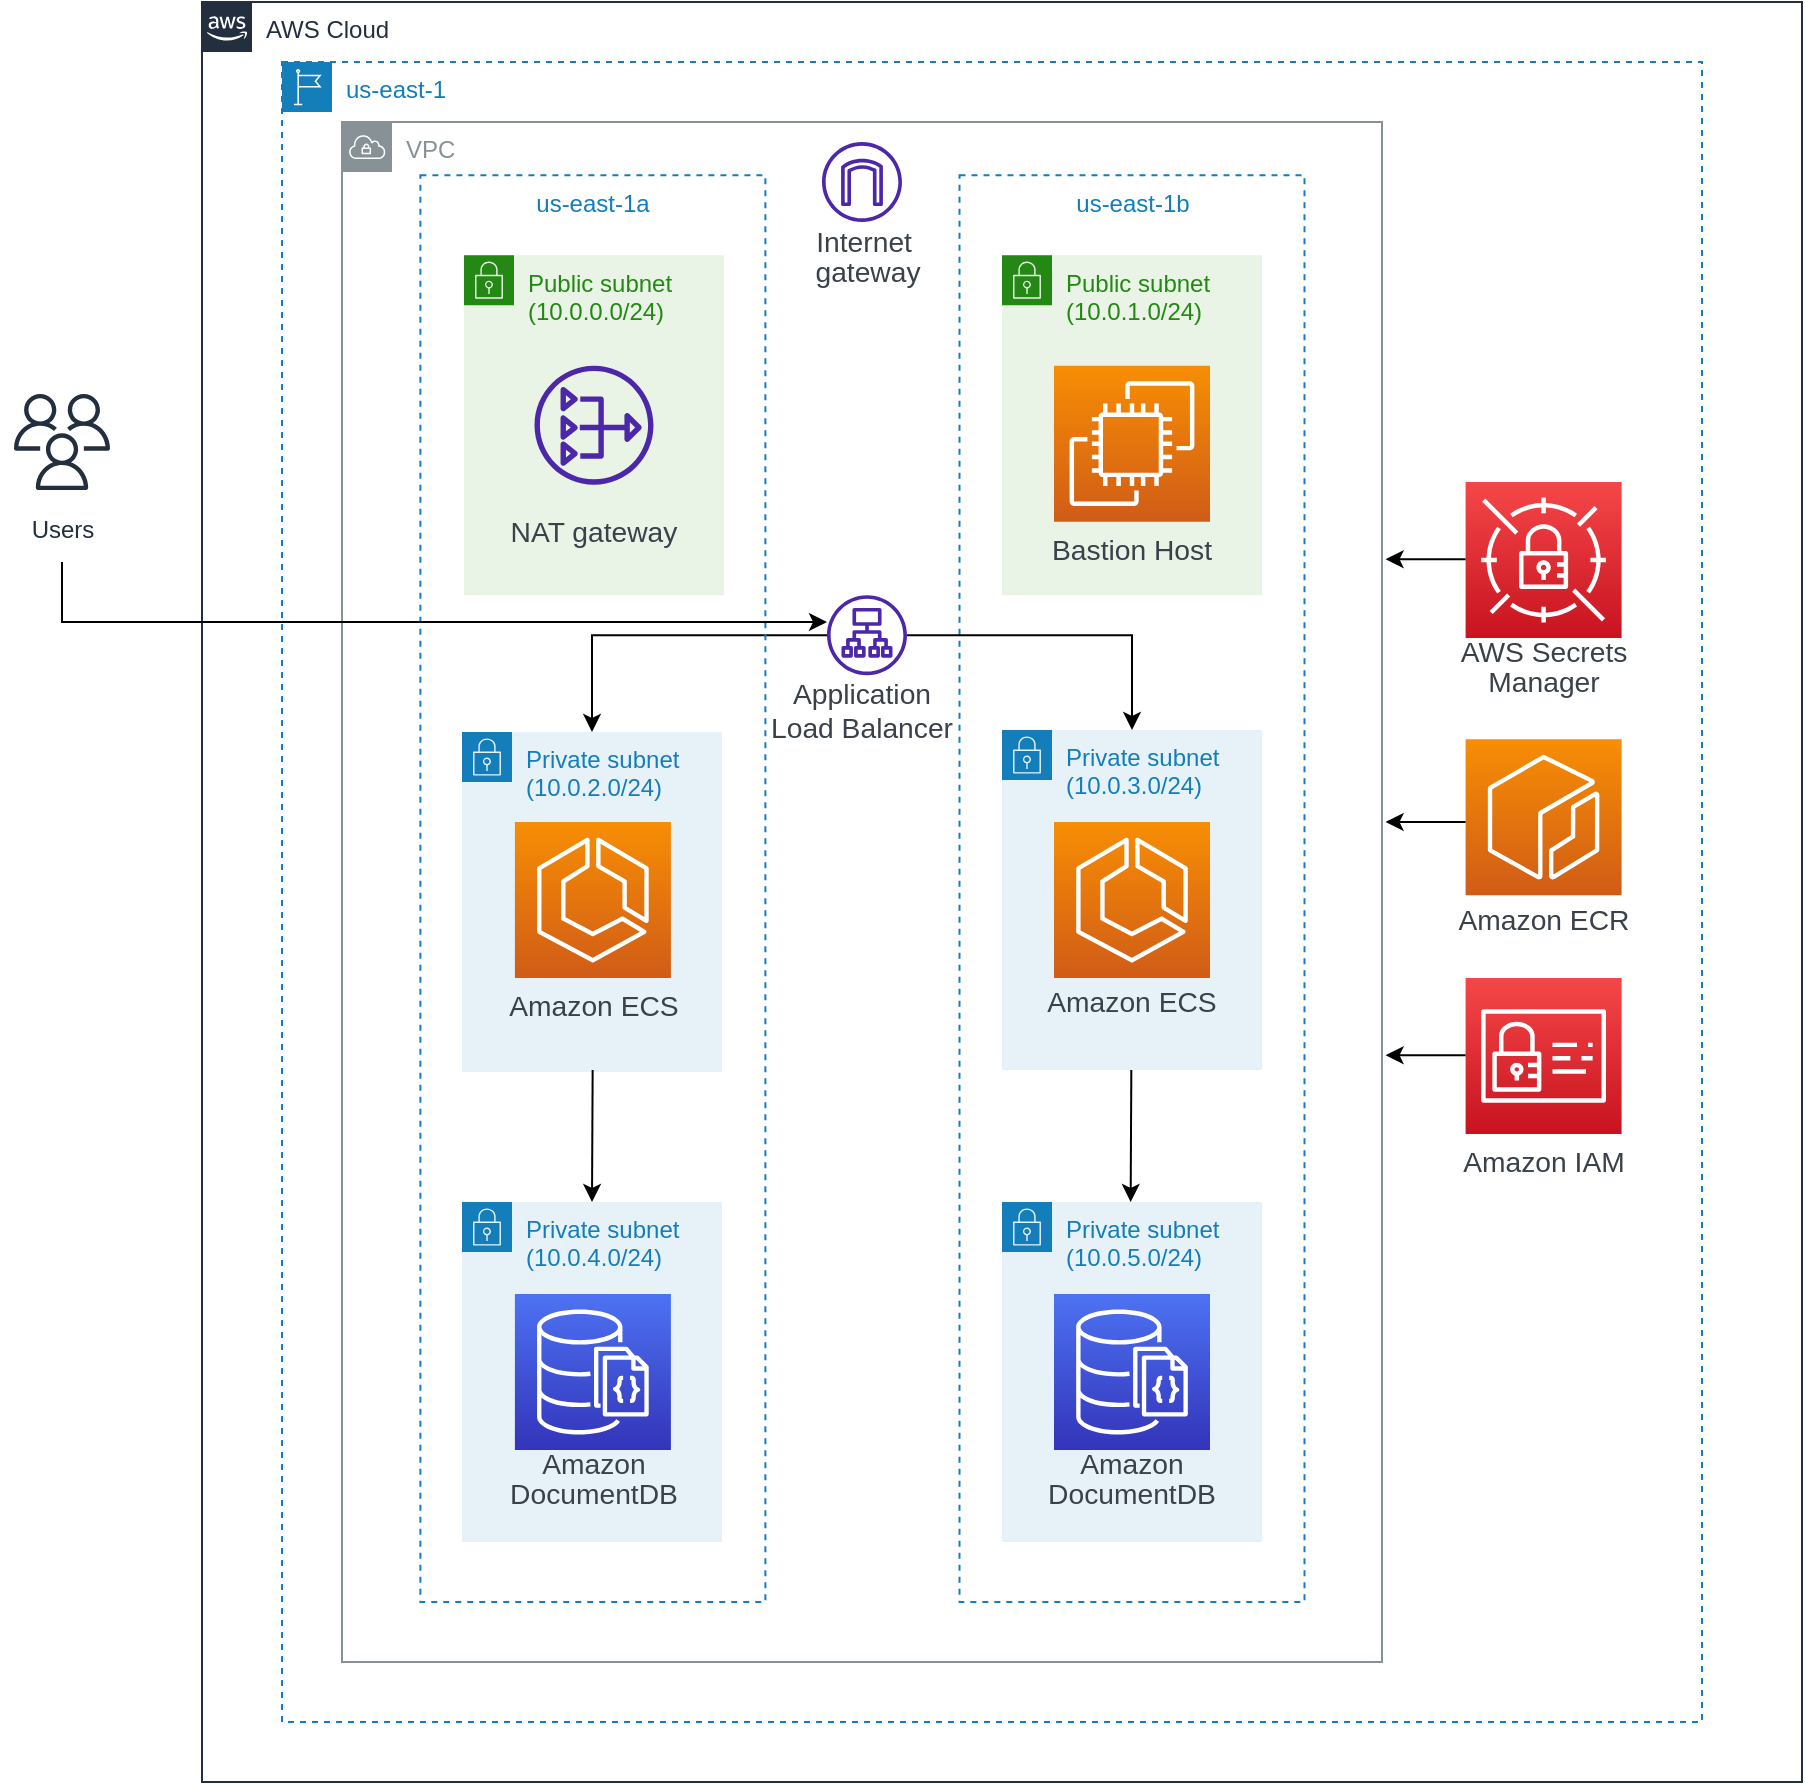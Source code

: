 <mxfile version="21.6.8" type="device" pages="6">
  <diagram name="AWS architecture" id="dNMjxEWE6OLOWAnIZZ9g">
    <mxGraphModel dx="1266" dy="697" grid="1" gridSize="10" guides="1" tooltips="1" connect="1" arrows="1" fold="1" page="1" pageScale="1" pageWidth="850" pageHeight="1100" math="0" shadow="0">
      <root>
        <mxCell id="0" />
        <mxCell id="1" parent="0" />
        <mxCell id="4KngsPxyyKeknxrYJ8BE-71" value="Private subnet (10.0.4.0/24)" style="points=[[0,0],[0.25,0],[0.5,0],[0.75,0],[1,0],[1,0.25],[1,0.5],[1,0.75],[1,1],[0.75,1],[0.5,1],[0.25,1],[0,1],[0,0.75],[0,0.5],[0,0.25]];outlineConnect=0;gradientColor=none;html=1;whiteSpace=wrap;fontSize=12;fontStyle=0;container=1;pointerEvents=0;collapsible=0;recursiveResize=0;shape=mxgraph.aws4.group;grIcon=mxgraph.aws4.group_security_group;grStroke=0;strokeColor=#147EBA;fillColor=#E6F2F8;verticalAlign=top;align=left;spacingLeft=30;fontColor=#147EBA;dashed=0;" parent="1" vertex="1">
          <mxGeometry x="320" y="650" width="130" height="170" as="geometry" />
        </mxCell>
        <mxCell id="4KngsPxyyKeknxrYJ8BE-73" value="Private subnet (10.0.2.0/24)" style="points=[[0,0],[0.25,0],[0.5,0],[0.75,0],[1,0],[1,0.25],[1,0.5],[1,0.75],[1,1],[0.75,1],[0.5,1],[0.25,1],[0,1],[0,0.75],[0,0.5],[0,0.25]];outlineConnect=0;gradientColor=none;html=1;whiteSpace=wrap;fontSize=12;fontStyle=0;container=1;pointerEvents=0;collapsible=0;recursiveResize=0;shape=mxgraph.aws4.group;grIcon=mxgraph.aws4.group_security_group;grStroke=0;strokeColor=#147EBA;fillColor=#E6F2F8;verticalAlign=top;align=left;spacingLeft=30;fontColor=#147EBA;dashed=0;" parent="1" vertex="1">
          <mxGeometry x="320" y="415" width="130" height="170" as="geometry" />
        </mxCell>
        <mxCell id="4KngsPxyyKeknxrYJ8BE-5" value="AWS Cloud" style="points=[[0,0],[0.25,0],[0.5,0],[0.75,0],[1,0],[1,0.25],[1,0.5],[1,0.75],[1,1],[0.75,1],[0.5,1],[0.25,1],[0,1],[0,0.75],[0,0.5],[0,0.25]];outlineConnect=0;gradientColor=none;html=1;whiteSpace=wrap;fontSize=12;fontStyle=0;container=0;pointerEvents=0;collapsible=0;recursiveResize=0;shape=mxgraph.aws4.group;grIcon=mxgraph.aws4.group_aws_cloud_alt;strokeColor=#232F3E;fillColor=none;verticalAlign=top;align=left;spacingLeft=30;fontColor=#232F3E;dashed=0;" parent="1" vertex="1">
          <mxGeometry x="190" y="50" width="800" height="890" as="geometry" />
        </mxCell>
        <mxCell id="4KngsPxyyKeknxrYJ8BE-105" style="edgeStyle=orthogonalEdgeStyle;rounded=0;orthogonalLoop=1;jettySize=auto;html=1;" parent="1" source="4KngsPxyyKeknxrYJ8BE-100" target="4KngsPxyyKeknxrYJ8BE-73" edge="1">
          <mxGeometry relative="1" as="geometry">
            <mxPoint x="108" y="516" as="sourcePoint" />
            <mxPoint x="303" y="648" as="targetPoint" />
            <Array as="points">
              <mxPoint x="385" y="367" />
            </Array>
          </mxGeometry>
        </mxCell>
        <mxCell id="4KngsPxyyKeknxrYJ8BE-114" value="Users" style="sketch=0;outlineConnect=0;fontColor=#232F3E;gradientColor=none;strokeColor=#232F3E;fillColor=#ffffff;dashed=0;verticalLabelPosition=bottom;verticalAlign=top;align=center;html=1;fontSize=12;fontStyle=0;aspect=fixed;shape=mxgraph.aws4.resourceIcon;resIcon=mxgraph.aws4.users;" parent="1" vertex="1">
          <mxGeometry x="90" y="240" width="60" height="60" as="geometry" />
        </mxCell>
        <mxCell id="4KngsPxyyKeknxrYJ8BE-63" value="us-east-1" style="points=[[0,0],[0.25,0],[0.5,0],[0.75,0],[1,0],[1,0.25],[1,0.5],[1,0.75],[1,1],[0.75,1],[0.5,1],[0.25,1],[0,1],[0,0.75],[0,0.5],[0,0.25]];outlineConnect=0;gradientColor=none;html=1;whiteSpace=wrap;fontSize=12;fontStyle=0;container=1;pointerEvents=0;collapsible=0;recursiveResize=0;shape=mxgraph.aws4.group;grIcon=mxgraph.aws4.group_region;strokeColor=#147EBA;fillColor=none;verticalAlign=top;align=left;spacingLeft=30;fontColor=#147EBA;dashed=1;" parent="1" vertex="1">
          <mxGeometry x="230" y="80" width="710" height="830" as="geometry" />
        </mxCell>
        <mxCell id="4KngsPxyyKeknxrYJ8BE-69" value="Public subnet (10.0.0.0/24)" style="points=[[0,0],[0.25,0],[0.5,0],[0.75,0],[1,0],[1,0.25],[1,0.5],[1,0.75],[1,1],[0.75,1],[0.5,1],[0.25,1],[0,1],[0,0.75],[0,0.5],[0,0.25]];outlineConnect=0;gradientColor=none;html=1;whiteSpace=wrap;fontSize=12;fontStyle=0;container=1;pointerEvents=0;collapsible=0;recursiveResize=0;shape=mxgraph.aws4.group;grIcon=mxgraph.aws4.group_security_group;grStroke=0;strokeColor=#248814;fillColor=#E9F3E6;verticalAlign=top;align=left;spacingLeft=30;fontColor=#248814;dashed=0;" parent="4KngsPxyyKeknxrYJ8BE-63" vertex="1">
          <mxGeometry x="91" y="96.58" width="130" height="170" as="geometry" />
        </mxCell>
        <mxCell id="4KngsPxyyKeknxrYJ8BE-117" value="us-east-1b" style="fillColor=none;strokeColor=#147EBA;dashed=1;verticalAlign=top;fontStyle=0;fontColor=#147EBA;whiteSpace=wrap;html=1;" parent="4KngsPxyyKeknxrYJ8BE-63" vertex="1">
          <mxGeometry x="338.75" y="56.58" width="172.5" height="713.42" as="geometry" />
        </mxCell>
        <mxCell id="4KngsPxyyKeknxrYJ8BE-74" value="us-east-1a" style="fillColor=none;strokeColor=#147EBA;dashed=1;verticalAlign=top;fontStyle=0;fontColor=#147EBA;whiteSpace=wrap;html=1;" parent="4KngsPxyyKeknxrYJ8BE-63" vertex="1">
          <mxGeometry x="69.2" y="56.58" width="172.5" height="713.42" as="geometry" />
        </mxCell>
        <mxCell id="4KngsPxyyKeknxrYJ8BE-80" value="VPC" style="sketch=0;outlineConnect=0;gradientColor=none;html=1;whiteSpace=wrap;fontSize=12;fontStyle=0;shape=mxgraph.aws4.group;grIcon=mxgraph.aws4.group_vpc;strokeColor=#879196;fillColor=none;verticalAlign=top;align=left;spacingLeft=30;fontColor=#879196;dashed=0;" parent="4KngsPxyyKeknxrYJ8BE-63" vertex="1">
          <mxGeometry x="30" y="30" width="520" height="770" as="geometry" />
        </mxCell>
        <mxCell id="4KngsPxyyKeknxrYJ8BE-83" value="Private subnet (10.0.5.0/24)" style="points=[[0,0],[0.25,0],[0.5,0],[0.75,0],[1,0],[1,0.25],[1,0.5],[1,0.75],[1,1],[0.75,1],[0.5,1],[0.25,1],[0,1],[0,0.75],[0,0.5],[0,0.25]];outlineConnect=0;gradientColor=none;html=1;whiteSpace=wrap;fontSize=12;fontStyle=0;container=1;pointerEvents=0;collapsible=0;recursiveResize=0;shape=mxgraph.aws4.group;grIcon=mxgraph.aws4.group_security_group;grStroke=0;strokeColor=#147EBA;fillColor=#E6F2F8;verticalAlign=top;align=left;spacingLeft=30;fontColor=#147EBA;dashed=0;" parent="4KngsPxyyKeknxrYJ8BE-63" vertex="1">
          <mxGeometry x="360" y="570" width="130" height="170" as="geometry" />
        </mxCell>
        <mxCell id="4KngsPxyyKeknxrYJ8BE-92" value="&lt;div style=&quot;font-size: 1px&quot;&gt;&lt;p style=&quot;align:center;margin-left:0;margin-right:0;margin-top:0px;margin-bottom:0px;text-indent:0;valign:middle;direction:ltr;&quot;&gt;&lt;font style=&quot;font-size:14.11px;font-family:Arial;color:#3a414a;direction:ltr;letter-spacing:0px;line-height:100%;opacity:1&quot;&gt;Amazon DocumentDB&lt;/font&gt;&lt;/p&gt;&lt;/div&gt;" style="text;vsdxID=62;fillColor=none;gradientColor=none;strokeColor=none;spacingTop=-3;spacingBottom=-3;spacingLeft=-3;spacingRight=-3;points=[[0,0.5,0],[1,0.5,0],[0.5,1,0],[0.5,0,0],[0,1,0]];labelBackgroundColor=none;rounded=1;html=1;whiteSpace=wrap;verticalAlign=middle;align=center;;html=1;" parent="4KngsPxyyKeknxrYJ8BE-83" vertex="1">
          <mxGeometry x="14.2" y="124" width="101.6" height="28.58" as="geometry" />
        </mxCell>
        <mxCell id="4KngsPxyyKeknxrYJ8BE-85" value="" style="sketch=0;points=[[0,0,0],[0.25,0,0],[0.5,0,0],[0.75,0,0],[1,0,0],[0,1,0],[0.25,1,0],[0.5,1,0],[0.75,1,0],[1,1,0],[0,0.25,0],[0,0.5,0],[0,0.75,0],[1,0.25,0],[1,0.5,0],[1,0.75,0]];outlineConnect=0;fontColor=#232F3E;gradientColor=#F54749;gradientDirection=north;fillColor=#C7131F;strokeColor=#ffffff;dashed=0;verticalLabelPosition=bottom;verticalAlign=top;align=center;html=1;fontSize=12;fontStyle=0;aspect=fixed;shape=mxgraph.aws4.resourceIcon;resIcon=mxgraph.aws4.secrets_manager;" parent="4KngsPxyyKeknxrYJ8BE-63" vertex="1">
          <mxGeometry x="591.8" y="210" width="78" height="78" as="geometry" />
        </mxCell>
        <mxCell id="4KngsPxyyKeknxrYJ8BE-86" value="" style="sketch=0;points=[[0,0,0],[0.25,0,0],[0.5,0,0],[0.75,0,0],[1,0,0],[0,1,0],[0.25,1,0],[0.5,1,0],[0.75,1,0],[1,1,0],[0,0.25,0],[0,0.5,0],[0,0.75,0],[1,0.25,0],[1,0.5,0],[1,0.75,0]];outlineConnect=0;fontColor=#232F3E;gradientColor=#F78E04;gradientDirection=north;fillColor=#D05C17;strokeColor=#ffffff;dashed=0;verticalLabelPosition=bottom;verticalAlign=top;align=center;html=1;fontSize=12;fontStyle=0;aspect=fixed;shape=mxgraph.aws4.resourceIcon;resIcon=mxgraph.aws4.ecr;" parent="4KngsPxyyKeknxrYJ8BE-63" vertex="1">
          <mxGeometry x="591.8" y="338.58" width="78" height="78" as="geometry" />
        </mxCell>
        <mxCell id="4KngsPxyyKeknxrYJ8BE-87" value="&lt;div style=&quot;font-size: 1px&quot;&gt;&lt;p style=&quot;align:center;margin-left:0;margin-right:0;margin-top:0px;margin-bottom:0px;text-indent:0;valign:middle;direction:ltr;&quot;&gt;&lt;font style=&quot;font-size:14.11px;font-family:Arial;color:#3a414a;direction:ltr;letter-spacing:0px;line-height:100%;opacity:1&quot;&gt;AWS Secrets Manager&lt;/font&gt;&lt;/p&gt;&lt;/div&gt;" style="text;vsdxID=62;fillColor=none;gradientColor=none;strokeColor=none;spacingTop=-3;spacingBottom=-3;spacingLeft=-3;spacingRight=-3;points=[[0,0.5,0],[1,0.5,0],[0.5,1,0],[0.5,0,0],[0,1,0]];labelBackgroundColor=none;rounded=1;html=1;whiteSpace=wrap;verticalAlign=middle;align=center;;html=1;" parent="4KngsPxyyKeknxrYJ8BE-63" vertex="1">
          <mxGeometry x="580" y="288" width="101.6" height="28.58" as="geometry" />
        </mxCell>
        <mxCell id="4KngsPxyyKeknxrYJ8BE-88" value="" style="sketch=0;points=[[0,0,0],[0.25,0,0],[0.5,0,0],[0.75,0,0],[1,0,0],[0,1,0],[0.25,1,0],[0.5,1,0],[0.75,1,0],[1,1,0],[0,0.25,0],[0,0.5,0],[0,0.75,0],[1,0.25,0],[1,0.5,0],[1,0.75,0]];outlineConnect=0;fontColor=#232F3E;gradientColor=#F54749;gradientDirection=north;fillColor=#C7131F;strokeColor=#ffffff;dashed=0;verticalLabelPosition=bottom;verticalAlign=top;align=center;html=1;fontSize=12;fontStyle=0;aspect=fixed;shape=mxgraph.aws4.resourceIcon;resIcon=mxgraph.aws4.identity_and_access_management;" parent="4KngsPxyyKeknxrYJ8BE-63" vertex="1">
          <mxGeometry x="591.8" y="458" width="78" height="78" as="geometry" />
        </mxCell>
        <mxCell id="4KngsPxyyKeknxrYJ8BE-90" value="&lt;div style=&quot;font-size: 1px&quot;&gt;&lt;p style=&quot;align:center;margin-left:0;margin-right:0;margin-top:0px;margin-bottom:0px;text-indent:0;valign:middle;direction:ltr;&quot;&gt;&lt;font style=&quot;font-size:14.11px;font-family:Arial;color:#3a414a;direction:ltr;letter-spacing:0px;line-height:100%;opacity:1&quot;&gt;Amazon ECS&lt;/font&gt;&lt;/p&gt;&lt;/div&gt;" style="text;vsdxID=62;fillColor=none;gradientColor=none;strokeColor=none;spacingTop=-3;spacingBottom=-3;spacingLeft=-3;spacingRight=-3;points=[[0,0.5,0],[1,0.5,0],[0.5,1,0],[0.5,0,0],[0,1,0]];labelBackgroundColor=none;rounded=1;html=1;whiteSpace=wrap;verticalAlign=middle;align=center;;html=1;" parent="4KngsPxyyKeknxrYJ8BE-63" vertex="1">
          <mxGeometry x="105.2" y="458" width="101.6" height="28.58" as="geometry" />
        </mxCell>
        <mxCell id="4KngsPxyyKeknxrYJ8BE-91" value="&lt;div style=&quot;font-size: 1px&quot;&gt;&lt;p style=&quot;align:center;margin-left:0;margin-right:0;margin-top:0px;margin-bottom:0px;text-indent:0;valign:middle;direction:ltr;&quot;&gt;&lt;font style=&quot;font-size:14.11px;font-family:Arial;color:#3a414a;direction:ltr;letter-spacing:0px;line-height:100%;opacity:1&quot;&gt;Amazon DocumentDB&lt;/font&gt;&lt;/p&gt;&lt;/div&gt;" style="text;vsdxID=62;fillColor=none;gradientColor=none;strokeColor=none;spacingTop=-3;spacingBottom=-3;spacingLeft=-3;spacingRight=-3;points=[[0,0.5,0],[1,0.5,0],[0.5,1,0],[0.5,0,0],[0,1,0]];labelBackgroundColor=none;rounded=1;html=1;whiteSpace=wrap;verticalAlign=middle;align=center;;html=1;" parent="4KngsPxyyKeknxrYJ8BE-63" vertex="1">
          <mxGeometry x="105.2" y="694" width="101.6" height="28.58" as="geometry" />
        </mxCell>
        <mxCell id="4KngsPxyyKeknxrYJ8BE-98" value="" style="sketch=0;outlineConnect=0;fontColor=#232F3E;gradientColor=none;fillColor=#4D27AA;strokeColor=none;dashed=0;verticalLabelPosition=bottom;verticalAlign=top;align=center;html=1;fontSize=12;fontStyle=0;aspect=fixed;pointerEvents=1;shape=mxgraph.aws4.internet_gateway;" parent="4KngsPxyyKeknxrYJ8BE-63" vertex="1">
          <mxGeometry x="270" y="40" width="40" height="40" as="geometry" />
        </mxCell>
        <mxCell id="4KngsPxyyKeknxrYJ8BE-99" value="&lt;div style=&quot;font-size: 1px&quot;&gt;&lt;p style=&quot;align:center;margin-left:0;margin-right:0;margin-top:0px;margin-bottom:0px;text-indent:0;valign:middle;direction:ltr;&quot;&gt;&lt;font style=&quot;font-size:14.11px;font-family:Arial;color:#3a414a;direction:ltr;letter-spacing:0px;line-height:100%;opacity:1&quot;&gt;Internet&amp;nbsp;&lt;/font&gt;&lt;/p&gt;&lt;p style=&quot;align:center;margin-left:0;margin-right:0;margin-top:0px;margin-bottom:0px;text-indent:0;valign:middle;direction:ltr;&quot;&gt;&lt;font style=&quot;font-size:14.11px;font-family:Arial;color:#3a414a;direction:ltr;letter-spacing:0px;line-height:100%;opacity:1&quot;&gt;gateway&lt;/font&gt;&lt;/p&gt;&lt;/div&gt;" style="text;vsdxID=62;fillColor=none;gradientColor=none;strokeColor=none;spacingTop=-3;spacingBottom=-3;spacingLeft=-3;spacingRight=-3;points=[[0,0.5,0],[1,0.5,0],[0.5,1,0],[0.5,0,0],[0,1,0]];labelBackgroundColor=none;rounded=1;html=1;whiteSpace=wrap;verticalAlign=middle;align=center;;html=1;" parent="4KngsPxyyKeknxrYJ8BE-63" vertex="1">
          <mxGeometry x="241.7" y="82.84" width="101.6" height="28.58" as="geometry" />
        </mxCell>
        <mxCell id="4KngsPxyyKeknxrYJ8BE-100" value="" style="sketch=0;outlineConnect=0;fontColor=#232F3E;gradientColor=none;fillColor=#4D27AA;strokeColor=none;dashed=0;verticalLabelPosition=bottom;verticalAlign=top;align=center;html=1;fontSize=12;fontStyle=0;aspect=fixed;pointerEvents=1;shape=mxgraph.aws4.application_load_balancer;" parent="4KngsPxyyKeknxrYJ8BE-63" vertex="1">
          <mxGeometry x="272.5" y="266.58" width="40" height="40" as="geometry" />
        </mxCell>
        <mxCell id="4KngsPxyyKeknxrYJ8BE-101" value="&lt;div style=&quot;&quot;&gt;&lt;p style=&quot;margin: 0px; text-indent: 0px; direction: ltr;&quot;&gt;&lt;font face=&quot;Arial&quot; color=&quot;#3a414a&quot;&gt;&lt;span style=&quot;font-size: 14.11px;&quot;&gt;Application&lt;/span&gt;&lt;/font&gt;&lt;/p&gt;&lt;p style=&quot;margin: 0px; text-indent: 0px; direction: ltr;&quot;&gt;&lt;font face=&quot;Arial&quot; color=&quot;#3a414a&quot;&gt;&lt;span style=&quot;font-size: 14.11px;&quot;&gt;Load Balancer&lt;/span&gt;&lt;/font&gt;&lt;/p&gt;&lt;/div&gt;" style="text;vsdxID=62;fillColor=none;gradientColor=none;strokeColor=none;spacingTop=-3;spacingBottom=-3;spacingLeft=-3;spacingRight=-3;points=[[0,0.5,0],[1,0.5,0],[0.5,1,0],[0.5,0,0],[0,1,0]];labelBackgroundColor=none;rounded=1;html=1;whiteSpace=wrap;verticalAlign=middle;align=center;;html=1;" parent="4KngsPxyyKeknxrYJ8BE-63" vertex="1">
          <mxGeometry x="239.2" y="310.0" width="101.6" height="28.58" as="geometry" />
        </mxCell>
        <mxCell id="4KngsPxyyKeknxrYJ8BE-72" value="Private subnet (10.0.3.0/24)" style="points=[[0,0],[0.25,0],[0.5,0],[0.75,0],[1,0],[1,0.25],[1,0.5],[1,0.75],[1,1],[0.75,1],[0.5,1],[0.25,1],[0,1],[0,0.75],[0,0.5],[0,0.25]];outlineConnect=0;gradientColor=none;html=1;whiteSpace=wrap;fontSize=12;fontStyle=0;container=1;pointerEvents=0;collapsible=0;recursiveResize=0;shape=mxgraph.aws4.group;grIcon=mxgraph.aws4.group_security_group;grStroke=0;strokeColor=#147EBA;fillColor=#E6F2F8;verticalAlign=top;align=left;spacingLeft=30;fontColor=#147EBA;dashed=0;" parent="4KngsPxyyKeknxrYJ8BE-63" vertex="1">
          <mxGeometry x="360" y="334" width="130" height="170" as="geometry" />
        </mxCell>
        <mxCell id="4KngsPxyyKeknxrYJ8BE-89" value="&lt;div style=&quot;font-size: 1px&quot;&gt;&lt;p style=&quot;align:center;margin-left:0;margin-right:0;margin-top:0px;margin-bottom:0px;text-indent:0;valign:middle;direction:ltr;&quot;&gt;&lt;font style=&quot;font-size:14.11px;font-family:Arial;color:#3a414a;direction:ltr;letter-spacing:0px;line-height:100%;opacity:1&quot;&gt;Amazon ECS&lt;/font&gt;&lt;/p&gt;&lt;/div&gt;" style="text;vsdxID=62;fillColor=none;gradientColor=none;strokeColor=none;spacingTop=-3;spacingBottom=-3;spacingLeft=-3;spacingRight=-3;points=[[0,0.5,0],[1,0.5,0],[0.5,1,0],[0.5,0,0],[0,1,0]];labelBackgroundColor=none;rounded=1;html=1;whiteSpace=wrap;verticalAlign=middle;align=center;;html=1;" parent="4KngsPxyyKeknxrYJ8BE-72" vertex="1">
          <mxGeometry x="14.2" y="122" width="101.6" height="28.58" as="geometry" />
        </mxCell>
        <mxCell id="4KngsPxyyKeknxrYJ8BE-70" value="Public subnet (10.0.1.0/24)" style="points=[[0,0],[0.25,0],[0.5,0],[0.75,0],[1,0],[1,0.25],[1,0.5],[1,0.75],[1,1],[0.75,1],[0.5,1],[0.25,1],[0,1],[0,0.75],[0,0.5],[0,0.25]];outlineConnect=0;gradientColor=none;html=1;whiteSpace=wrap;fontSize=12;fontStyle=0;container=1;pointerEvents=0;collapsible=0;recursiveResize=0;shape=mxgraph.aws4.group;grIcon=mxgraph.aws4.group_security_group;grStroke=0;strokeColor=#248814;fillColor=#E9F3E6;verticalAlign=top;align=left;spacingLeft=30;fontColor=#248814;dashed=0;" parent="4KngsPxyyKeknxrYJ8BE-63" vertex="1">
          <mxGeometry x="360" y="96.58" width="130" height="170" as="geometry" />
        </mxCell>
        <mxCell id="4KngsPxyyKeknxrYJ8BE-93" value="&lt;div style=&quot;font-size: 1px&quot;&gt;&lt;p style=&quot;align:center;margin-left:0;margin-right:0;margin-top:0px;margin-bottom:0px;text-indent:0;valign:middle;direction:ltr;&quot;&gt;&lt;font style=&quot;font-size:14.11px;font-family:Arial;color:#3a414a;direction:ltr;letter-spacing:0px;line-height:100%;opacity:1&quot;&gt;NAT gateway&lt;/font&gt;&lt;/p&gt;&lt;/div&gt;" style="text;vsdxID=62;fillColor=none;gradientColor=none;strokeColor=none;spacingTop=-3;spacingBottom=-3;spacingLeft=-3;spacingRight=-3;points=[[0,0.5,0],[1,0.5,0],[0.5,1,0],[0.5,0,0],[0,1,0]];labelBackgroundColor=none;rounded=1;html=1;whiteSpace=wrap;verticalAlign=middle;align=center;;html=1;" parent="4KngsPxyyKeknxrYJ8BE-70" vertex="1">
          <mxGeometry x="-254.8" y="124.0" width="101.6" height="28.58" as="geometry" />
        </mxCell>
        <mxCell id="4KngsPxyyKeknxrYJ8BE-75" value="" style="sketch=0;outlineConnect=0;fontColor=#232F3E;gradientColor=none;fillColor=#4D27AA;strokeColor=none;dashed=0;verticalLabelPosition=bottom;verticalAlign=top;align=center;html=1;fontSize=12;fontStyle=0;aspect=fixed;pointerEvents=1;shape=mxgraph.aws4.nat_gateway;" parent="4KngsPxyyKeknxrYJ8BE-70" vertex="1">
          <mxGeometry x="-233.75" y="55.25" width="59.5" height="59.5" as="geometry" />
        </mxCell>
        <mxCell id="gw4l_MfiF_VJC93Sm4Fi-6" value="" style="sketch=0;points=[[0,0,0],[0.25,0,0],[0.5,0,0],[0.75,0,0],[1,0,0],[0,1,0],[0.25,1,0],[0.5,1,0],[0.75,1,0],[1,1,0],[0,0.25,0],[0,0.5,0],[0,0.75,0],[1,0.25,0],[1,0.5,0],[1,0.75,0]];outlineConnect=0;fontColor=#232F3E;gradientColor=#F78E04;gradientDirection=north;fillColor=#D05C17;strokeColor=#ffffff;dashed=0;verticalLabelPosition=bottom;verticalAlign=top;align=center;html=1;fontSize=12;fontStyle=0;aspect=fixed;shape=mxgraph.aws4.resourceIcon;resIcon=mxgraph.aws4.ec2;" parent="4KngsPxyyKeknxrYJ8BE-70" vertex="1">
          <mxGeometry x="26" y="55.25" width="78" height="78" as="geometry" />
        </mxCell>
        <mxCell id="gw4l_MfiF_VJC93Sm4Fi-7" value="&lt;div style=&quot;font-size: 1px&quot;&gt;&lt;p style=&quot;align:center;margin-left:0;margin-right:0;margin-top:0px;margin-bottom:0px;text-indent:0;valign:middle;direction:ltr;&quot;&gt;&lt;font style=&quot;font-size:14.11px;font-family:Arial;color:#3a414a;direction:ltr;letter-spacing:0px;line-height:100%;opacity:1&quot;&gt;Bastion Host&lt;/font&gt;&lt;/p&gt;&lt;/div&gt;" style="text;vsdxID=62;fillColor=none;gradientColor=none;strokeColor=none;spacingTop=-3;spacingBottom=-3;spacingLeft=-3;spacingRight=-3;points=[[0,0.5,0],[1,0.5,0],[0.5,1,0],[0.5,0,0],[0,1,0]];labelBackgroundColor=none;rounded=1;html=1;whiteSpace=wrap;verticalAlign=middle;align=center;;html=1;" parent="4KngsPxyyKeknxrYJ8BE-70" vertex="1">
          <mxGeometry x="14.2" y="133.25" width="101.6" height="28.58" as="geometry" />
        </mxCell>
        <mxCell id="4KngsPxyyKeknxrYJ8BE-107" style="edgeStyle=orthogonalEdgeStyle;rounded=0;orthogonalLoop=1;jettySize=auto;html=1;entryX=0.5;entryY=0;entryDx=0;entryDy=0;" parent="4KngsPxyyKeknxrYJ8BE-63" source="4KngsPxyyKeknxrYJ8BE-100" target="4KngsPxyyKeknxrYJ8BE-72" edge="1">
          <mxGeometry relative="1" as="geometry">
            <Array as="points" />
            <mxPoint x="290" y="747.86" as="sourcePoint" />
            <mxPoint x="433.367" y="339.93" as="targetPoint" />
          </mxGeometry>
        </mxCell>
        <mxCell id="4KngsPxyyKeknxrYJ8BE-111" value="" style="endArrow=classic;html=1;rounded=0;" parent="4KngsPxyyKeknxrYJ8BE-63" edge="1">
          <mxGeometry width="50" height="50" relative="1" as="geometry">
            <mxPoint x="155.33" y="504" as="sourcePoint" />
            <mxPoint x="155" y="570" as="targetPoint" />
          </mxGeometry>
        </mxCell>
        <mxCell id="4KngsPxyyKeknxrYJ8BE-112" value="" style="endArrow=classic;html=1;rounded=0;" parent="4KngsPxyyKeknxrYJ8BE-63" edge="1">
          <mxGeometry width="50" height="50" relative="1" as="geometry">
            <mxPoint x="424.66" y="504" as="sourcePoint" />
            <mxPoint x="424.33" y="570" as="targetPoint" />
          </mxGeometry>
        </mxCell>
        <mxCell id="4KngsPxyyKeknxrYJ8BE-118" value="&lt;div style=&quot;&quot;&gt;&lt;p style=&quot;margin: 0px; text-indent: 0px; direction: ltr;&quot;&gt;&lt;font face=&quot;Arial&quot; color=&quot;#3a414a&quot;&gt;&lt;span style=&quot;font-size: 14.11px;&quot;&gt;Amazon ECR&lt;/span&gt;&lt;/font&gt;&lt;/p&gt;&lt;/div&gt;" style="text;vsdxID=62;fillColor=none;gradientColor=none;strokeColor=none;spacingTop=-3;spacingBottom=-3;spacingLeft=-3;spacingRight=-3;points=[[0,0.5,0],[1,0.5,0],[0.5,1,0],[0.5,0,0],[0,1,0]];labelBackgroundColor=none;rounded=1;html=1;whiteSpace=wrap;verticalAlign=middle;align=center;;html=1;" parent="4KngsPxyyKeknxrYJ8BE-63" vertex="1">
          <mxGeometry x="580" y="414.58" width="101.6" height="28.58" as="geometry" />
        </mxCell>
        <mxCell id="4KngsPxyyKeknxrYJ8BE-119" value="&lt;div style=&quot;&quot;&gt;&lt;p style=&quot;margin: 0px; text-indent: 0px; direction: ltr;&quot;&gt;&lt;font face=&quot;Arial&quot; color=&quot;#3a414a&quot;&gt;&lt;span style=&quot;font-size: 14.11px;&quot;&gt;Amazon IAM&lt;/span&gt;&lt;/font&gt;&lt;/p&gt;&lt;/div&gt;" style="text;vsdxID=62;fillColor=none;gradientColor=none;strokeColor=none;spacingTop=-3;spacingBottom=-3;spacingLeft=-3;spacingRight=-3;points=[[0,0.5,0],[1,0.5,0],[0.5,1,0],[0.5,0,0],[0,1,0]];labelBackgroundColor=none;rounded=1;html=1;whiteSpace=wrap;verticalAlign=middle;align=center;;html=1;" parent="4KngsPxyyKeknxrYJ8BE-63" vertex="1">
          <mxGeometry x="580" y="536" width="101.6" height="28.58" as="geometry" />
        </mxCell>
        <mxCell id="4KngsPxyyKeknxrYJ8BE-126" value="" style="endArrow=classic;html=1;rounded=0;" parent="4KngsPxyyKeknxrYJ8BE-63" edge="1">
          <mxGeometry width="50" height="50" relative="1" as="geometry">
            <mxPoint x="591.8" y="248.6" as="sourcePoint" />
            <mxPoint x="551.8" y="248.6" as="targetPoint" />
          </mxGeometry>
        </mxCell>
        <mxCell id="4KngsPxyyKeknxrYJ8BE-127" value="" style="endArrow=classic;html=1;rounded=0;" parent="4KngsPxyyKeknxrYJ8BE-63" edge="1">
          <mxGeometry width="50" height="50" relative="1" as="geometry">
            <mxPoint x="591.8" y="380" as="sourcePoint" />
            <mxPoint x="551.8" y="380" as="targetPoint" />
          </mxGeometry>
        </mxCell>
        <mxCell id="4KngsPxyyKeknxrYJ8BE-128" value="" style="endArrow=classic;html=1;rounded=0;" parent="4KngsPxyyKeknxrYJ8BE-63" edge="1">
          <mxGeometry width="50" height="50" relative="1" as="geometry">
            <mxPoint x="591.8" y="496.6" as="sourcePoint" />
            <mxPoint x="551.8" y="496.6" as="targetPoint" />
          </mxGeometry>
        </mxCell>
        <mxCell id="4_8X8kdxFPePiO15PJ0L-2" value="" style="sketch=0;points=[[0,0,0],[0.25,0,0],[0.5,0,0],[0.75,0,0],[1,0,0],[0,1,0],[0.25,1,0],[0.5,1,0],[0.75,1,0],[1,1,0],[0,0.25,0],[0,0.5,0],[0,0.75,0],[1,0.25,0],[1,0.5,0],[1,0.75,0]];outlineConnect=0;fontColor=#232F3E;gradientColor=#F78E04;gradientDirection=north;fillColor=#D05C17;strokeColor=#ffffff;dashed=0;verticalLabelPosition=bottom;verticalAlign=top;align=center;html=1;fontSize=12;fontStyle=0;aspect=fixed;shape=mxgraph.aws4.resourceIcon;resIcon=mxgraph.aws4.ecs;" parent="4KngsPxyyKeknxrYJ8BE-63" vertex="1">
          <mxGeometry x="116.45" y="380" width="78" height="78" as="geometry" />
        </mxCell>
        <mxCell id="4_8X8kdxFPePiO15PJ0L-1" value="" style="sketch=0;points=[[0,0,0],[0.25,0,0],[0.5,0,0],[0.75,0,0],[1,0,0],[0,1,0],[0.25,1,0],[0.5,1,0],[0.75,1,0],[1,1,0],[0,0.25,0],[0,0.5,0],[0,0.75,0],[1,0.25,0],[1,0.5,0],[1,0.75,0]];outlineConnect=0;fontColor=#232F3E;gradientColor=#F78E04;gradientDirection=north;fillColor=#D05C17;strokeColor=#ffffff;dashed=0;verticalLabelPosition=bottom;verticalAlign=top;align=center;html=1;fontSize=12;fontStyle=0;aspect=fixed;shape=mxgraph.aws4.resourceIcon;resIcon=mxgraph.aws4.ecs;" parent="4KngsPxyyKeknxrYJ8BE-63" vertex="1">
          <mxGeometry x="386" y="380" width="78" height="78" as="geometry" />
        </mxCell>
        <mxCell id="i6223egCj4m1ZTvvv_4e-1" value="" style="sketch=0;points=[[0,0,0],[0.25,0,0],[0.5,0,0],[0.75,0,0],[1,0,0],[0,1,0],[0.25,1,0],[0.5,1,0],[0.75,1,0],[1,1,0],[0,0.25,0],[0,0.5,0],[0,0.75,0],[1,0.25,0],[1,0.5,0],[1,0.75,0]];outlineConnect=0;fontColor=#232F3E;gradientColor=#4D72F3;gradientDirection=north;fillColor=#3334B9;strokeColor=#ffffff;dashed=0;verticalLabelPosition=bottom;verticalAlign=top;align=center;html=1;fontSize=12;fontStyle=0;aspect=fixed;shape=mxgraph.aws4.resourceIcon;resIcon=mxgraph.aws4.documentdb_with_mongodb_compatibility;" parent="4KngsPxyyKeknxrYJ8BE-63" vertex="1">
          <mxGeometry x="116.45" y="616" width="78" height="78" as="geometry" />
        </mxCell>
        <mxCell id="i6223egCj4m1ZTvvv_4e-2" value="" style="sketch=0;points=[[0,0,0],[0.25,0,0],[0.5,0,0],[0.75,0,0],[1,0,0],[0,1,0],[0.25,1,0],[0.5,1,0],[0.75,1,0],[1,1,0],[0,0.25,0],[0,0.5,0],[0,0.75,0],[1,0.25,0],[1,0.5,0],[1,0.75,0]];outlineConnect=0;fontColor=#232F3E;gradientColor=#4D72F3;gradientDirection=north;fillColor=#3334B9;strokeColor=#ffffff;dashed=0;verticalLabelPosition=bottom;verticalAlign=top;align=center;html=1;fontSize=12;fontStyle=0;aspect=fixed;shape=mxgraph.aws4.resourceIcon;resIcon=mxgraph.aws4.documentdb_with_mongodb_compatibility;" parent="4KngsPxyyKeknxrYJ8BE-63" vertex="1">
          <mxGeometry x="386" y="616" width="78" height="78" as="geometry" />
        </mxCell>
        <mxCell id="2CO0WkZjvYCx62Hysczg-1" style="edgeStyle=orthogonalEdgeStyle;rounded=0;orthogonalLoop=1;jettySize=auto;html=1;" parent="1" target="4KngsPxyyKeknxrYJ8BE-100" edge="1">
          <mxGeometry relative="1" as="geometry">
            <Array as="points">
              <mxPoint x="120" y="360" />
            </Array>
            <mxPoint x="120" y="330" as="sourcePoint" />
            <mxPoint x="522" y="346.58" as="targetPoint" />
          </mxGeometry>
        </mxCell>
      </root>
    </mxGraphModel>
  </diagram>
  <diagram id="Hu4qDtYrqiKHC2gGp2Ph" name="VPC">
    <mxGraphModel dx="1266" dy="697" grid="1" gridSize="10" guides="1" tooltips="1" connect="1" arrows="1" fold="1" page="1" pageScale="1" pageWidth="850" pageHeight="1100" math="0" shadow="0">
      <root>
        <mxCell id="0" />
        <mxCell id="1" parent="0" />
        <mxCell id="XHnvUdcWZfndDkm99ziT-1" value="Public subnet&lt;br&gt;(10.0.0.0/24)" style="points=[[0,0],[0.25,0],[0.5,0],[0.75,0],[1,0],[1,0.25],[1,0.5],[1,0.75],[1,1],[0.75,1],[0.5,1],[0.25,1],[0,1],[0,0.75],[0,0.5],[0,0.25]];outlineConnect=0;gradientColor=none;html=1;whiteSpace=wrap;fontSize=12;fontStyle=0;container=1;pointerEvents=0;collapsible=0;recursiveResize=0;shape=mxgraph.aws4.group;grIcon=mxgraph.aws4.group_security_group;grStroke=0;strokeColor=#248814;fillColor=#E9F3E6;verticalAlign=top;align=left;spacingLeft=30;fontColor=#248814;dashed=0;" vertex="1" parent="1">
          <mxGeometry x="280" y="238.46" width="130" height="114.54" as="geometry" />
        </mxCell>
        <mxCell id="XHnvUdcWZfndDkm99ziT-2" value="Private subnet (10.0.4.0/24)" style="points=[[0,0],[0.25,0],[0.5,0],[0.75,0],[1,0],[1,0.25],[1,0.5],[1,0.75],[1,1],[0.75,1],[0.5,1],[0.25,1],[0,1],[0,0.75],[0,0.5],[0,0.25]];outlineConnect=0;gradientColor=none;html=1;whiteSpace=wrap;fontSize=12;fontStyle=0;container=1;pointerEvents=0;collapsible=0;recursiveResize=0;shape=mxgraph.aws4.group;grIcon=mxgraph.aws4.group_security_group;grStroke=0;strokeColor=#147EBA;fillColor=#E6F2F8;verticalAlign=top;align=left;spacingLeft=30;fontColor=#147EBA;dashed=0;" vertex="1" parent="1">
          <mxGeometry x="280" y="523" width="130" height="114.54" as="geometry" />
        </mxCell>
        <mxCell id="XHnvUdcWZfndDkm99ziT-3" value="" style="sketch=0;outlineConnect=0;fontColor=#232F3E;gradientColor=none;fillColor=#4D27AA;strokeColor=none;dashed=0;verticalLabelPosition=bottom;verticalAlign=top;align=center;html=1;fontSize=12;fontStyle=0;aspect=fixed;pointerEvents=1;shape=mxgraph.aws4.internet_gateway;" vertex="1" parent="1">
          <mxGeometry x="430" y="113" width="38.29" height="38.29" as="geometry" />
        </mxCell>
        <mxCell id="XHnvUdcWZfndDkm99ziT-4" value="&lt;div style=&quot;font-size: 1px&quot;&gt;&lt;p style=&quot;align:center;margin-left:0;margin-right:0;margin-top:0px;margin-bottom:0px;text-indent:0;valign:middle;direction:ltr;&quot;&gt;&lt;font style=&quot;font-size:14.11px;font-family:Arial;color:#3a414a;direction:ltr;letter-spacing:0px;line-height:100%;opacity:1&quot;&gt;Internet&amp;nbsp;&lt;/font&gt;&lt;/p&gt;&lt;p style=&quot;align:center;margin-left:0;margin-right:0;margin-top:0px;margin-bottom:0px;text-indent:0;valign:middle;direction:ltr;&quot;&gt;&lt;font style=&quot;font-size:14.11px;font-family:Arial;color:#3a414a;direction:ltr;letter-spacing:0px;line-height:100%;opacity:1&quot;&gt;gateway&lt;/font&gt;&lt;/p&gt;&lt;/div&gt;" style="text;vsdxID=62;fillColor=none;gradientColor=none;strokeColor=none;spacingTop=-3;spacingBottom=-3;spacingLeft=-3;spacingRight=-3;points=[[0,0.5,0],[1,0.5,0],[0.5,1,0],[0.5,0,0],[0,1,0]];labelBackgroundColor=none;rounded=1;html=1;whiteSpace=wrap;verticalAlign=middle;align=center;;html=1;" vertex="1" parent="1">
          <mxGeometry x="400" y="163.0" width="101.6" height="28.58" as="geometry" />
        </mxCell>
        <mxCell id="XHnvUdcWZfndDkm99ziT-5" value="Private subnet (10.0.2.0/24)" style="points=[[0,0],[0.25,0],[0.5,0],[0.75,0],[1,0],[1,0.25],[1,0.5],[1,0.75],[1,1],[0.75,1],[0.5,1],[0.25,1],[0,1],[0,0.75],[0,0.5],[0,0.25]];outlineConnect=0;gradientColor=none;html=1;whiteSpace=wrap;fontSize=12;fontStyle=0;container=1;pointerEvents=0;collapsible=0;recursiveResize=0;shape=mxgraph.aws4.group;grIcon=mxgraph.aws4.group_security_group;grStroke=0;strokeColor=#147EBA;fillColor=#E6F2F8;verticalAlign=top;align=left;spacingLeft=30;fontColor=#147EBA;dashed=0;" vertex="1" parent="1">
          <mxGeometry x="280" y="383" width="130" height="114.54" as="geometry" />
        </mxCell>
        <mxCell id="XHnvUdcWZfndDkm99ziT-6" value="Public subnet&lt;br&gt;(10.0.1.0/24)" style="points=[[0,0],[0.25,0],[0.5,0],[0.75,0],[1,0],[1,0.25],[1,0.5],[1,0.75],[1,1],[0.75,1],[0.5,1],[0.25,1],[0,1],[0,0.75],[0,0.5],[0,0.25]];outlineConnect=0;gradientColor=none;html=1;whiteSpace=wrap;fontSize=12;fontStyle=0;container=1;pointerEvents=0;collapsible=0;recursiveResize=0;shape=mxgraph.aws4.group;grIcon=mxgraph.aws4.group_security_group;grStroke=0;strokeColor=#248814;fillColor=#E9F3E6;verticalAlign=top;align=left;spacingLeft=30;fontColor=#248814;dashed=0;" vertex="1" parent="1">
          <mxGeometry x="480" y="240.73" width="130" height="114.54" as="geometry" />
        </mxCell>
        <mxCell id="XHnvUdcWZfndDkm99ziT-7" value="Private subnet (10.0.5.0/24)" style="points=[[0,0],[0.25,0],[0.5,0],[0.75,0],[1,0],[1,0.25],[1,0.5],[1,0.75],[1,1],[0.75,1],[0.5,1],[0.25,1],[0,1],[0,0.75],[0,0.5],[0,0.25]];outlineConnect=0;gradientColor=none;html=1;whiteSpace=wrap;fontSize=12;fontStyle=0;container=1;pointerEvents=0;collapsible=0;recursiveResize=0;shape=mxgraph.aws4.group;grIcon=mxgraph.aws4.group_security_group;grStroke=0;strokeColor=#147EBA;fillColor=#E6F2F8;verticalAlign=top;align=left;spacingLeft=30;fontColor=#147EBA;dashed=0;" vertex="1" parent="1">
          <mxGeometry x="480" y="525.27" width="130" height="114.54" as="geometry" />
        </mxCell>
        <mxCell id="XHnvUdcWZfndDkm99ziT-8" value="Private subnet (10.0.3.0/24)" style="points=[[0,0],[0.25,0],[0.5,0],[0.75,0],[1,0],[1,0.25],[1,0.5],[1,0.75],[1,1],[0.75,1],[0.5,1],[0.25,1],[0,1],[0,0.75],[0,0.5],[0,0.25]];outlineConnect=0;gradientColor=none;html=1;whiteSpace=wrap;fontSize=12;fontStyle=0;container=1;pointerEvents=0;collapsible=0;recursiveResize=0;shape=mxgraph.aws4.group;grIcon=mxgraph.aws4.group_security_group;grStroke=0;strokeColor=#147EBA;fillColor=#E6F2F8;verticalAlign=top;align=left;spacingLeft=30;fontColor=#147EBA;dashed=0;" vertex="1" parent="1">
          <mxGeometry x="480" y="385.27" width="130" height="114.54" as="geometry" />
        </mxCell>
        <mxCell id="XHnvUdcWZfndDkm99ziT-9" value="us-east-1a" style="fillColor=none;strokeColor=#147EBA;dashed=1;verticalAlign=top;fontStyle=0;fontColor=#147EBA;whiteSpace=wrap;html=1;" vertex="1" parent="1">
          <mxGeometry x="260" y="203" width="165" height="447.73" as="geometry" />
        </mxCell>
        <mxCell id="XHnvUdcWZfndDkm99ziT-10" value="us-east-1b" style="fillColor=none;strokeColor=#147EBA;dashed=1;verticalAlign=top;fontStyle=0;fontColor=#147EBA;whiteSpace=wrap;html=1;" vertex="1" parent="1">
          <mxGeometry x="462.5" y="203" width="165" height="447.73" as="geometry" />
        </mxCell>
        <mxCell id="XHnvUdcWZfndDkm99ziT-11" value="" style="sketch=0;outlineConnect=0;fontColor=#232F3E;gradientColor=none;fillColor=#4D27AA;strokeColor=none;dashed=0;verticalLabelPosition=bottom;verticalAlign=top;align=center;html=1;fontSize=12;fontStyle=0;aspect=fixed;pointerEvents=1;shape=mxgraph.aws4.nat_gateway;" vertex="1" parent="1">
          <mxGeometry x="325" y="275.73" width="40" height="40" as="geometry" />
        </mxCell>
        <mxCell id="XHnvUdcWZfndDkm99ziT-12" value="&lt;div style=&quot;&quot;&gt;&lt;p style=&quot;margin: 0px; text-indent: 0px; direction: ltr;&quot;&gt;&lt;font face=&quot;Arial&quot; color=&quot;#3a414a&quot;&gt;&lt;span style=&quot;font-size: 14.11px;&quot;&gt;NAT gateway&lt;/span&gt;&lt;/font&gt;&lt;/p&gt;&lt;/div&gt;" style="text;vsdxID=62;fillColor=none;gradientColor=none;strokeColor=none;spacingTop=-3;spacingBottom=-3;spacingLeft=-3;spacingRight=-3;points=[[0,0.5,0],[1,0.5,0],[0.5,1,0],[0.5,0,0],[0,1,0]];labelBackgroundColor=none;rounded=1;html=1;whiteSpace=wrap;verticalAlign=middle;align=center;;html=1;" vertex="1" parent="1">
          <mxGeometry x="291.7" y="315.73" width="101.6" height="28.58" as="geometry" />
        </mxCell>
        <mxCell id="XHnvUdcWZfndDkm99ziT-13" value="AWS Cloud" style="points=[[0,0],[0.25,0],[0.5,0],[0.75,0],[1,0],[1,0.25],[1,0.5],[1,0.75],[1,1],[0.75,1],[0.5,1],[0.25,1],[0,1],[0,0.75],[0,0.5],[0,0.25]];outlineConnect=0;gradientColor=none;html=1;whiteSpace=wrap;fontSize=12;fontStyle=0;container=1;pointerEvents=0;collapsible=0;recursiveResize=0;shape=mxgraph.aws4.group;grIcon=mxgraph.aws4.group_aws_cloud_alt;strokeColor=#232F3E;fillColor=none;verticalAlign=top;align=left;spacingLeft=30;fontColor=#232F3E;dashed=0;" vertex="1" parent="1">
          <mxGeometry x="90" y="40" width="630" height="660" as="geometry" />
        </mxCell>
        <mxCell id="XHnvUdcWZfndDkm99ziT-14" value="us-east-1" style="points=[[0,0],[0.25,0],[0.5,0],[0.75,0],[1,0],[1,0.25],[1,0.5],[1,0.75],[1,1],[0.75,1],[0.5,1],[0.25,1],[0,1],[0,0.75],[0,0.5],[0,0.25]];outlineConnect=0;gradientColor=none;html=1;whiteSpace=wrap;fontSize=12;fontStyle=0;container=1;pointerEvents=0;collapsible=0;recursiveResize=0;shape=mxgraph.aws4.group;grIcon=mxgraph.aws4.group_region;strokeColor=#147EBA;fillColor=none;verticalAlign=top;align=left;spacingLeft=30;fontColor=#147EBA;dashed=1;" vertex="1" parent="1">
          <mxGeometry x="120" y="67.14" width="570" height="612.86" as="geometry" />
        </mxCell>
        <mxCell id="XHnvUdcWZfndDkm99ziT-15" value="" style="rounded=0;whiteSpace=wrap;html=1;fillColor=none;" vertex="1" parent="1">
          <mxGeometry x="170" y="230.73" width="470" height="130" as="geometry" />
        </mxCell>
        <mxCell id="XHnvUdcWZfndDkm99ziT-16" value="" style="rounded=0;whiteSpace=wrap;html=1;fillColor=none;" vertex="1" parent="1">
          <mxGeometry x="170" y="375.27" width="470" height="130" as="geometry" />
        </mxCell>
        <mxCell id="XHnvUdcWZfndDkm99ziT-17" value="" style="rounded=0;whiteSpace=wrap;html=1;fillColor=none;" vertex="1" parent="1">
          <mxGeometry x="170" y="515.27" width="470" height="130" as="geometry" />
        </mxCell>
        <mxCell id="XHnvUdcWZfndDkm99ziT-18" value="&lt;font style=&quot;font-size: 14px;&quot;&gt;Public Subnets IP Range&lt;/font&gt;" style="text;html=1;strokeColor=none;fillColor=none;align=center;verticalAlign=middle;whiteSpace=wrap;rounded=0;" vertex="1" parent="1">
          <mxGeometry x="180" y="280.73" width="70" height="30" as="geometry" />
        </mxCell>
        <mxCell id="XHnvUdcWZfndDkm99ziT-19" value="&lt;font style=&quot;font-size: 14px;&quot;&gt;Private Subnets IP Range&lt;/font&gt;" style="text;html=1;strokeColor=none;fillColor=none;align=center;verticalAlign=middle;whiteSpace=wrap;rounded=0;" vertex="1" parent="1">
          <mxGeometry x="180" y="425.27" width="70" height="30" as="geometry" />
        </mxCell>
        <mxCell id="XHnvUdcWZfndDkm99ziT-20" value="&lt;font style=&quot;font-size: 14px;&quot;&gt;Database Subnets IP Range&lt;/font&gt;" style="text;html=1;strokeColor=none;fillColor=none;align=center;verticalAlign=middle;whiteSpace=wrap;rounded=0;" vertex="1" parent="1">
          <mxGeometry x="180" y="565.27" width="70" height="30" as="geometry" />
        </mxCell>
        <mxCell id="XHnvUdcWZfndDkm99ziT-21" value="VPC" style="sketch=0;outlineConnect=0;gradientColor=none;html=1;whiteSpace=wrap;fontSize=12;fontStyle=0;shape=mxgraph.aws4.group;grIcon=mxgraph.aws4.group_vpc;strokeColor=#B6BABF;fillColor=none;verticalAlign=top;align=left;spacingLeft=30;fontColor=#B6BABF;dashed=0;" vertex="1" parent="1">
          <mxGeometry x="150" y="100" width="510" height="562.27" as="geometry" />
        </mxCell>
      </root>
    </mxGraphModel>
  </diagram>
  <diagram id="YWUiPX3vzkre4cD8rR8G" name="ECS">
    <mxGraphModel dx="2116" dy="697" grid="1" gridSize="10" guides="1" tooltips="1" connect="1" arrows="1" fold="1" page="1" pageScale="1" pageWidth="850" pageHeight="1100" math="0" shadow="0">
      <root>
        <mxCell id="0" />
        <mxCell id="1" parent="0" />
        <mxCell id="oFJ_E-B6aieSZxdiSULm-1" value="Private subnet (10.0.2.0/24)" style="points=[[0,0],[0.25,0],[0.5,0],[0.75,0],[1,0],[1,0.25],[1,0.5],[1,0.75],[1,1],[0.75,1],[0.5,1],[0.25,1],[0,1],[0,0.75],[0,0.5],[0,0.25]];outlineConnect=0;gradientColor=none;html=1;whiteSpace=wrap;fontSize=12;fontStyle=0;container=1;pointerEvents=0;collapsible=0;recursiveResize=0;shape=mxgraph.aws4.group;grIcon=mxgraph.aws4.group_security_group;grStroke=0;strokeColor=#147EBA;fillColor=#E6F2F8;verticalAlign=top;align=left;spacingLeft=30;fontColor=#147EBA;dashed=0;" vertex="1" parent="1">
          <mxGeometry x="80" y="390" width="300" height="470" as="geometry" />
        </mxCell>
        <mxCell id="oFJ_E-B6aieSZxdiSULm-2" style="edgeStyle=orthogonalEdgeStyle;rounded=0;orthogonalLoop=1;jettySize=auto;html=1;" edge="1" parent="oFJ_E-B6aieSZxdiSULm-1">
          <mxGeometry relative="1" as="geometry">
            <mxPoint x="350" y="40" as="sourcePoint" />
            <mxPoint x="180" y="67.21" as="targetPoint" />
            <Array as="points">
              <mxPoint x="180" y="39.66" />
            </Array>
          </mxGeometry>
        </mxCell>
        <mxCell id="oFJ_E-B6aieSZxdiSULm-3" value="AWS Cloud" style="points=[[0,0],[0.25,0],[0.5,0],[0.75,0],[1,0],[1,0.25],[1,0.5],[1,0.75],[1,1],[0.75,1],[0.5,1],[0.25,1],[0,1],[0,0.75],[0,0.5],[0,0.25]];outlineConnect=0;gradientColor=none;html=1;whiteSpace=wrap;fontSize=12;fontStyle=0;container=1;pointerEvents=0;collapsible=0;recursiveResize=0;shape=mxgraph.aws4.group;grIcon=mxgraph.aws4.group_aws_cloud_alt;strokeColor=#232F3E;fillColor=none;verticalAlign=top;align=left;spacingLeft=30;fontColor=#232F3E;dashed=0;" vertex="1" parent="1">
          <mxGeometry x="-10" y="160" width="810" height="850" as="geometry" />
        </mxCell>
        <mxCell id="oFJ_E-B6aieSZxdiSULm-4" value="us-east-1" style="points=[[0,0],[0.25,0],[0.5,0],[0.75,0],[1,0],[1,0.25],[1,0.5],[1,0.75],[1,1],[0.75,1],[0.5,1],[0.25,1],[0,1],[0,0.75],[0,0.5],[0,0.25]];outlineConnect=0;gradientColor=none;html=1;whiteSpace=wrap;fontSize=12;fontStyle=0;container=1;pointerEvents=0;collapsible=0;recursiveResize=0;shape=mxgraph.aws4.group;grIcon=mxgraph.aws4.group_region;strokeColor=#147EBA;fillColor=none;verticalAlign=top;align=left;spacingLeft=30;fontColor=#147EBA;dashed=1;" vertex="1" parent="1">
          <mxGeometry x="20" y="190" width="760" height="810" as="geometry" />
        </mxCell>
        <mxCell id="oFJ_E-B6aieSZxdiSULm-5" value="VPC" style="sketch=0;outlineConnect=0;gradientColor=none;html=1;whiteSpace=wrap;fontSize=12;fontStyle=0;shape=mxgraph.aws4.group;grIcon=mxgraph.aws4.group_vpc;strokeColor=#B6BABF;fillColor=none;verticalAlign=top;align=left;spacingLeft=30;fontColor=#B6BABF;dashed=0;" vertex="1" parent="1">
          <mxGeometry x="50" y="220" width="710" height="760" as="geometry" />
        </mxCell>
        <mxCell id="oFJ_E-B6aieSZxdiSULm-6" value="Public subnet&lt;br&gt;(10.0.0.0/24)" style="points=[[0,0],[0.25,0],[0.5,0],[0.75,0],[1,0],[1,0.25],[1,0.5],[1,0.75],[1,1],[0.75,1],[0.5,1],[0.25,1],[0,1],[0,0.75],[0,0.5],[0,0.25]];outlineConnect=0;gradientColor=none;html=1;whiteSpace=wrap;fontSize=12;fontStyle=0;container=1;pointerEvents=0;collapsible=0;recursiveResize=0;shape=mxgraph.aws4.group;grIcon=mxgraph.aws4.group_security_group;grStroke=0;strokeColor=#248814;fillColor=#E9F3E6;verticalAlign=top;align=left;spacingLeft=30;fontColor=#248814;dashed=0;" vertex="1" parent="1">
          <mxGeometry x="80" y="280" width="300" height="88.58" as="geometry" />
        </mxCell>
        <mxCell id="oFJ_E-B6aieSZxdiSULm-7" value="Public subnet&lt;br&gt;(10.0.1.0/24)" style="points=[[0,0],[0.25,0],[0.5,0],[0.75,0],[1,0],[1,0.25],[1,0.5],[1,0.75],[1,1],[0.75,1],[0.5,1],[0.25,1],[0,1],[0,0.75],[0,0.5],[0,0.25]];outlineConnect=0;gradientColor=none;html=1;whiteSpace=wrap;fontSize=12;fontStyle=0;container=1;pointerEvents=0;collapsible=0;recursiveResize=0;shape=mxgraph.aws4.group;grIcon=mxgraph.aws4.group_security_group;grStroke=0;strokeColor=#248814;fillColor=#E9F3E6;verticalAlign=top;align=left;spacingLeft=30;fontColor=#248814;dashed=0;" vertex="1" parent="1">
          <mxGeometry x="430" y="283.21" width="300" height="88.58" as="geometry" />
        </mxCell>
        <mxCell id="oFJ_E-B6aieSZxdiSULm-8" value="Private subnet (10.0.3.0/24)" style="points=[[0,0],[0.25,0],[0.5,0],[0.75,0],[1,0],[1,0.25],[1,0.5],[1,0.75],[1,1],[0.75,1],[0.5,1],[0.25,1],[0,1],[0,0.75],[0,0.5],[0,0.25]];outlineConnect=0;gradientColor=none;html=1;whiteSpace=wrap;fontSize=12;fontStyle=0;container=1;pointerEvents=0;collapsible=0;recursiveResize=0;shape=mxgraph.aws4.group;grIcon=mxgraph.aws4.group_security_group;grStroke=0;strokeColor=#147EBA;fillColor=#E6F2F8;verticalAlign=top;align=left;spacingLeft=30;fontColor=#147EBA;dashed=0;" vertex="1" parent="1">
          <mxGeometry x="430" y="390" width="300" height="470" as="geometry" />
        </mxCell>
        <mxCell id="oFJ_E-B6aieSZxdiSULm-9" value="" style="rounded=1;arcSize=10;dashed=1;fillColor=none;gradientColor=none;dashPattern=1 1;strokeWidth=2;" vertex="1" parent="oFJ_E-B6aieSZxdiSULm-8">
          <mxGeometry x="-310" y="50" width="570" height="400" as="geometry" />
        </mxCell>
        <mxCell id="oFJ_E-B6aieSZxdiSULm-10" value="" style="rounded=1;arcSize=10;dashed=1;fillColor=none;gradientColor=none;dashPattern=1 1;strokeWidth=2;" vertex="1" parent="oFJ_E-B6aieSZxdiSULm-8">
          <mxGeometry x="-280" y="70" width="510" height="70" as="geometry" />
        </mxCell>
        <mxCell id="oFJ_E-B6aieSZxdiSULm-11" value="" style="rounded=1;arcSize=10;dashed=1;fillColor=none;gradientColor=none;dashPattern=1 1;strokeWidth=2;" vertex="1" parent="oFJ_E-B6aieSZxdiSULm-8">
          <mxGeometry x="-280" y="318" width="510" height="70" as="geometry" />
        </mxCell>
        <mxCell id="oFJ_E-B6aieSZxdiSULm-12" value="" style="sketch=0;outlineConnect=0;fontColor=#232F3E;gradientColor=none;fillColor=#D45B07;strokeColor=none;dashed=0;verticalLabelPosition=bottom;verticalAlign=top;align=center;html=1;fontSize=12;fontStyle=0;aspect=fixed;pointerEvents=1;shape=mxgraph.aws4.ecs_service;" vertex="1" parent="oFJ_E-B6aieSZxdiSULm-8">
          <mxGeometry x="-300" y="112" width="39" height="48" as="geometry" />
        </mxCell>
        <mxCell id="oFJ_E-B6aieSZxdiSULm-13" value="" style="sketch=0;outlineConnect=0;fontColor=#232F3E;gradientColor=none;fillColor=#D45B07;strokeColor=none;dashed=0;verticalLabelPosition=bottom;verticalAlign=top;align=center;html=1;fontSize=12;fontStyle=0;aspect=fixed;pointerEvents=1;shape=mxgraph.aws4.ecs_service;" vertex="1" parent="oFJ_E-B6aieSZxdiSULm-8">
          <mxGeometry x="-300" y="357" width="39" height="48" as="geometry" />
        </mxCell>
        <mxCell id="oFJ_E-B6aieSZxdiSULm-14" value="" style="sketch=0;outlineConnect=0;fontColor=#232F3E;gradientColor=none;fillColor=#D45B07;strokeColor=none;dashed=0;verticalLabelPosition=bottom;verticalAlign=top;align=center;html=1;fontSize=12;fontStyle=0;aspect=fixed;pointerEvents=1;shape=mxgraph.aws4.ecs_task;" vertex="1" parent="oFJ_E-B6aieSZxdiSULm-8">
          <mxGeometry x="-190" y="328" width="37" height="48" as="geometry" />
        </mxCell>
        <mxCell id="oFJ_E-B6aieSZxdiSULm-15" value="" style="sketch=0;outlineConnect=0;fontColor=#232F3E;gradientColor=none;fillColor=#D45B07;strokeColor=none;dashed=0;verticalLabelPosition=bottom;verticalAlign=top;align=center;html=1;fontSize=12;fontStyle=0;aspect=fixed;pointerEvents=1;shape=mxgraph.aws4.ecs_task;" vertex="1" parent="oFJ_E-B6aieSZxdiSULm-8">
          <mxGeometry x="111.5" y="329" width="37" height="48" as="geometry" />
        </mxCell>
        <mxCell id="oFJ_E-B6aieSZxdiSULm-16" value="" style="sketch=0;outlineConnect=0;fontColor=#232F3E;gradientColor=none;fillColor=#D45B07;strokeColor=none;dashed=0;verticalLabelPosition=bottom;verticalAlign=top;align=center;html=1;fontSize=12;fontStyle=0;aspect=fixed;pointerEvents=1;shape=mxgraph.aws4.ecs_task;" vertex="1" parent="oFJ_E-B6aieSZxdiSULm-8">
          <mxGeometry x="109.5" y="81" width="37" height="48" as="geometry" />
        </mxCell>
        <mxCell id="oFJ_E-B6aieSZxdiSULm-17" value="" style="sketch=0;outlineConnect=0;fontColor=#232F3E;gradientColor=none;fillColor=#D45B07;strokeColor=none;dashed=0;verticalLabelPosition=bottom;verticalAlign=top;align=center;html=1;fontSize=12;fontStyle=0;aspect=fixed;pointerEvents=1;shape=mxgraph.aws4.container_1;" vertex="1" parent="oFJ_E-B6aieSZxdiSULm-8">
          <mxGeometry x="-130" y="89.5" width="48" height="31" as="geometry" />
        </mxCell>
        <mxCell id="oFJ_E-B6aieSZxdiSULm-18" value="" style="sketch=0;outlineConnect=0;fontColor=#232F3E;gradientColor=none;fillColor=#D45B07;strokeColor=none;dashed=0;verticalLabelPosition=bottom;verticalAlign=top;align=center;html=1;fontSize=12;fontStyle=0;aspect=fixed;pointerEvents=1;shape=mxgraph.aws4.container_1;" vertex="1" parent="oFJ_E-B6aieSZxdiSULm-8">
          <mxGeometry x="-130" y="337.5" width="48" height="31" as="geometry" />
        </mxCell>
        <mxCell id="oFJ_E-B6aieSZxdiSULm-19" value="" style="sketch=0;outlineConnect=0;fontColor=#232F3E;gradientColor=none;fillColor=#D45B07;strokeColor=none;dashed=0;verticalLabelPosition=bottom;verticalAlign=top;align=center;html=1;fontSize=12;fontStyle=0;aspect=fixed;pointerEvents=1;shape=mxgraph.aws4.container_1;" vertex="1" parent="oFJ_E-B6aieSZxdiSULm-8">
          <mxGeometry x="30" y="337.5" width="48" height="31" as="geometry" />
        </mxCell>
        <mxCell id="oFJ_E-B6aieSZxdiSULm-20" value="" style="sketch=0;outlineConnect=0;fontColor=#232F3E;gradientColor=none;fillColor=#D45B07;strokeColor=none;dashed=0;verticalLabelPosition=bottom;verticalAlign=top;align=center;html=1;fontSize=12;fontStyle=0;aspect=fixed;pointerEvents=1;shape=mxgraph.aws4.container_1;" vertex="1" parent="oFJ_E-B6aieSZxdiSULm-8">
          <mxGeometry x="28" y="89.5" width="48" height="31" as="geometry" />
        </mxCell>
        <mxCell id="oFJ_E-B6aieSZxdiSULm-21" value="&lt;font style=&quot;font-size: 10px;&quot;&gt;Internal &lt;br&gt;Load Balancer&lt;/font&gt;" style="text;html=1;strokeColor=none;fillColor=none;align=center;verticalAlign=middle;whiteSpace=wrap;rounded=0;" vertex="1" parent="oFJ_E-B6aieSZxdiSULm-8">
          <mxGeometry x="-55" y="229" width="66" height="33" as="geometry" />
        </mxCell>
        <mxCell id="oFJ_E-B6aieSZxdiSULm-22" value="ECS Cluster" style="text;html=1;strokeColor=none;fillColor=none;align=center;verticalAlign=middle;whiteSpace=wrap;rounded=0;" vertex="1" parent="oFJ_E-B6aieSZxdiSULm-8">
          <mxGeometry x="150" y="20" width="100" height="30" as="geometry" />
        </mxCell>
        <mxCell id="oFJ_E-B6aieSZxdiSULm-23" value="Frontend Service" style="text;html=1;strokeColor=none;fillColor=none;align=center;verticalAlign=middle;whiteSpace=wrap;rounded=0;" vertex="1" parent="oFJ_E-B6aieSZxdiSULm-8">
          <mxGeometry x="-310" y="160" width="100" height="30" as="geometry" />
        </mxCell>
        <mxCell id="oFJ_E-B6aieSZxdiSULm-24" value="Backend Service" style="text;html=1;strokeColor=none;fillColor=none;align=center;verticalAlign=middle;whiteSpace=wrap;rounded=0;" vertex="1" parent="oFJ_E-B6aieSZxdiSULm-8">
          <mxGeometry x="-310" y="405" width="100" height="30" as="geometry" />
        </mxCell>
        <mxCell id="oFJ_E-B6aieSZxdiSULm-25" value="Frontend Task" style="text;html=1;strokeColor=none;fillColor=none;align=center;verticalAlign=middle;whiteSpace=wrap;rounded=0;" vertex="1" parent="oFJ_E-B6aieSZxdiSULm-8">
          <mxGeometry x="-280" y="70" width="100" height="30" as="geometry" />
        </mxCell>
        <mxCell id="oFJ_E-B6aieSZxdiSULm-26" value="Backend Task" style="text;html=1;strokeColor=none;fillColor=none;align=center;verticalAlign=middle;whiteSpace=wrap;rounded=0;" vertex="1" parent="oFJ_E-B6aieSZxdiSULm-8">
          <mxGeometry x="-280" y="318" width="100" height="30" as="geometry" />
        </mxCell>
        <mxCell id="oFJ_E-B6aieSZxdiSULm-27" style="edgeStyle=orthogonalEdgeStyle;rounded=0;orthogonalLoop=1;jettySize=auto;html=1;" edge="1" parent="oFJ_E-B6aieSZxdiSULm-8">
          <mxGeometry relative="1" as="geometry">
            <Array as="points" />
            <mxPoint x="-30" y="40" as="sourcePoint" />
            <mxPoint x="125.75" y="68" as="targetPoint" />
          </mxGeometry>
        </mxCell>
        <mxCell id="oFJ_E-B6aieSZxdiSULm-28" value="Frontend Task" style="text;html=1;strokeColor=none;fillColor=none;align=center;verticalAlign=middle;whiteSpace=wrap;rounded=0;" vertex="1" parent="oFJ_E-B6aieSZxdiSULm-8">
          <mxGeometry x="140" y="70" width="100" height="30" as="geometry" />
        </mxCell>
        <mxCell id="oFJ_E-B6aieSZxdiSULm-29" value="Backend Task" style="text;html=1;strokeColor=none;fillColor=none;align=center;verticalAlign=middle;whiteSpace=wrap;rounded=0;" vertex="1" parent="oFJ_E-B6aieSZxdiSULm-8">
          <mxGeometry x="140" y="319" width="100" height="30" as="geometry" />
        </mxCell>
        <mxCell id="oFJ_E-B6aieSZxdiSULm-30" value="" style="endArrow=none;html=1;rounded=0;" edge="1" parent="oFJ_E-B6aieSZxdiSULm-8">
          <mxGeometry width="50" height="50" relative="1" as="geometry">
            <mxPoint x="-170" y="160" as="sourcePoint" />
            <mxPoint x="-20" y="160" as="targetPoint" />
          </mxGeometry>
        </mxCell>
        <mxCell id="oFJ_E-B6aieSZxdiSULm-31" value="&lt;font style=&quot;font-size: 10px;&quot;&gt;Backend Container&lt;/font&gt;" style="text;html=1;strokeColor=none;fillColor=none;align=center;verticalAlign=middle;whiteSpace=wrap;rounded=0;" vertex="1" parent="oFJ_E-B6aieSZxdiSULm-8">
          <mxGeometry x="-5" y="361" width="120" height="30" as="geometry" />
        </mxCell>
        <mxCell id="oFJ_E-B6aieSZxdiSULm-32" value="&lt;font style=&quot;font-size: 10px;&quot;&gt;Frontend Container&lt;/font&gt;" style="text;html=1;strokeColor=none;fillColor=none;align=center;verticalAlign=middle;whiteSpace=wrap;rounded=0;" vertex="1" parent="oFJ_E-B6aieSZxdiSULm-8">
          <mxGeometry y="112" width="120" height="30" as="geometry" />
        </mxCell>
        <mxCell id="oFJ_E-B6aieSZxdiSULm-33" value="" style="sketch=0;outlineConnect=0;fontColor=#232F3E;gradientColor=none;fillColor=#D45B07;strokeColor=none;dashed=0;verticalLabelPosition=bottom;verticalAlign=top;align=center;html=1;fontSize=12;fontStyle=0;aspect=fixed;pointerEvents=1;shape=mxgraph.aws4.ecs_task;" vertex="1" parent="1">
          <mxGeometry x="240" y="471" width="37" height="48" as="geometry" />
        </mxCell>
        <mxCell id="oFJ_E-B6aieSZxdiSULm-34" value="" style="sketch=0;outlineConnect=0;fontColor=#232F3E;gradientColor=none;fillColor=#4D27AA;strokeColor=none;dashed=0;verticalLabelPosition=bottom;verticalAlign=top;align=center;html=1;fontSize=12;fontStyle=0;aspect=fixed;pointerEvents=1;shape=mxgraph.aws4.application_load_balancer;" vertex="1" parent="1">
          <mxGeometry x="387.5" y="575.5" width="35" height="35" as="geometry" />
        </mxCell>
        <mxCell id="oFJ_E-B6aieSZxdiSULm-35" value="&lt;font style=&quot;font-size: 10px;&quot;&gt;Applcation&lt;br&gt;Load Balancer&lt;/font&gt;" style="text;html=1;strokeColor=none;fillColor=none;align=center;verticalAlign=middle;whiteSpace=wrap;rounded=0;" vertex="1" parent="1">
          <mxGeometry x="375" y="353.5" width="60" height="30" as="geometry" />
        </mxCell>
        <mxCell id="oFJ_E-B6aieSZxdiSULm-36" value="" style="sketch=0;outlineConnect=0;fontColor=#232F3E;gradientColor=none;fillColor=#4D27AA;strokeColor=none;dashed=0;verticalLabelPosition=bottom;verticalAlign=top;align=center;html=1;fontSize=12;fontStyle=0;aspect=fixed;pointerEvents=1;shape=mxgraph.aws4.application_load_balancer;" vertex="1" parent="1">
          <mxGeometry x="387.5" y="310" width="35" height="35" as="geometry" />
        </mxCell>
        <mxCell id="oFJ_E-B6aieSZxdiSULm-37" value="" style="endArrow=none;html=1;rounded=0;" edge="1" parent="1">
          <mxGeometry width="50" height="50" relative="1" as="geometry">
            <mxPoint x="404.5" y="430" as="sourcePoint" />
            <mxPoint x="404.5" y="390" as="targetPoint" />
          </mxGeometry>
        </mxCell>
        <mxCell id="oFJ_E-B6aieSZxdiSULm-38" style="edgeStyle=orthogonalEdgeStyle;rounded=0;orthogonalLoop=1;jettySize=auto;html=1;" edge="1" parent="1">
          <mxGeometry relative="1" as="geometry">
            <mxPoint x="430" y="678" as="sourcePoint" />
            <mxPoint x="260" y="705.21" as="targetPoint" />
            <Array as="points">
              <mxPoint x="260" y="677.66" />
            </Array>
          </mxGeometry>
        </mxCell>
        <mxCell id="oFJ_E-B6aieSZxdiSULm-39" value="" style="endArrow=none;html=1;rounded=0;" edge="1" parent="1">
          <mxGeometry width="50" height="50" relative="1" as="geometry">
            <mxPoint x="404" y="678" as="sourcePoint" />
            <mxPoint x="404" y="658" as="targetPoint" />
          </mxGeometry>
        </mxCell>
        <mxCell id="oFJ_E-B6aieSZxdiSULm-40" style="edgeStyle=orthogonalEdgeStyle;rounded=0;orthogonalLoop=1;jettySize=auto;html=1;" edge="1" parent="1">
          <mxGeometry relative="1" as="geometry">
            <Array as="points" />
            <mxPoint x="400" y="678" as="sourcePoint" />
            <mxPoint x="555.75" y="706" as="targetPoint" />
          </mxGeometry>
        </mxCell>
        <mxCell id="oFJ_E-B6aieSZxdiSULm-41" value="" style="endArrow=none;html=1;rounded=0;" edge="1" parent="1">
          <mxGeometry width="50" height="50" relative="1" as="geometry">
            <mxPoint x="554" y="550" as="sourcePoint" />
            <mxPoint x="554" y="530" as="targetPoint" />
          </mxGeometry>
        </mxCell>
        <mxCell id="oFJ_E-B6aieSZxdiSULm-42" value="" style="endArrow=none;html=1;rounded=0;" edge="1" parent="1">
          <mxGeometry width="50" height="50" relative="1" as="geometry">
            <mxPoint x="260" y="550" as="sourcePoint" />
            <mxPoint x="260" y="530" as="targetPoint" />
          </mxGeometry>
        </mxCell>
        <mxCell id="oFJ_E-B6aieSZxdiSULm-43" value="&lt;font style=&quot;font-size: 10px;&quot;&gt;Frontend Container&lt;/font&gt;" style="text;html=1;strokeColor=none;fillColor=none;align=center;verticalAlign=middle;whiteSpace=wrap;rounded=0;" vertex="1" parent="1">
          <mxGeometry x="270" y="502" width="120" height="30" as="geometry" />
        </mxCell>
        <mxCell id="oFJ_E-B6aieSZxdiSULm-44" value="&lt;font style=&quot;font-size: 10px;&quot;&gt;Backend Container&lt;/font&gt;" style="text;html=1;strokeColor=none;fillColor=none;align=center;verticalAlign=middle;whiteSpace=wrap;rounded=0;" vertex="1" parent="1">
          <mxGeometry x="270" y="751" width="120" height="30" as="geometry" />
        </mxCell>
        <mxCell id="oFJ_E-B6aieSZxdiSULm-45" value="us-east-1a" style="fillColor=none;strokeColor=#147EBA;dashed=1;verticalAlign=top;fontStyle=0;fontColor=#147EBA;whiteSpace=wrap;html=1;" vertex="1" parent="1">
          <mxGeometry x="80" y="250" width="300" height="720" as="geometry" />
        </mxCell>
        <mxCell id="oFJ_E-B6aieSZxdiSULm-46" value="Private subnet (10.0.4.0/24)" style="points=[[0,0],[0.25,0],[0.5,0],[0.75,0],[1,0],[1,0.25],[1,0.5],[1,0.75],[1,1],[0.75,1],[0.5,1],[0.25,1],[0,1],[0,0.75],[0,0.5],[0,0.25]];outlineConnect=0;gradientColor=none;html=1;whiteSpace=wrap;fontSize=12;fontStyle=0;container=1;pointerEvents=0;collapsible=0;recursiveResize=0;shape=mxgraph.aws4.group;grIcon=mxgraph.aws4.group_security_group;grStroke=0;strokeColor=#147EBA;fillColor=#E6F2F8;verticalAlign=top;align=left;spacingLeft=30;fontColor=#147EBA;dashed=0;" vertex="1" parent="1">
          <mxGeometry x="80" y="878.86" width="300" height="90" as="geometry" />
        </mxCell>
        <mxCell id="oFJ_E-B6aieSZxdiSULm-47" value="Private subnet (10.0.5.0/24)" style="points=[[0,0],[0.25,0],[0.5,0],[0.75,0],[1,0],[1,0.25],[1,0.5],[1,0.75],[1,1],[0.75,1],[0.5,1],[0.25,1],[0,1],[0,0.75],[0,0.5],[0,0.25]];outlineConnect=0;gradientColor=none;html=1;whiteSpace=wrap;fontSize=12;fontStyle=0;container=1;pointerEvents=0;collapsible=0;recursiveResize=0;shape=mxgraph.aws4.group;grIcon=mxgraph.aws4.group_security_group;grStroke=0;strokeColor=#147EBA;fillColor=#E6F2F8;verticalAlign=top;align=left;spacingLeft=30;fontColor=#147EBA;dashed=0;" vertex="1" parent="1">
          <mxGeometry x="430" y="878.86" width="300" height="89.5" as="geometry" />
        </mxCell>
        <mxCell id="oFJ_E-B6aieSZxdiSULm-48" style="edgeStyle=orthogonalEdgeStyle;rounded=0;orthogonalLoop=1;jettySize=auto;html=1;" edge="1" parent="1">
          <mxGeometry relative="1" as="geometry">
            <Array as="points">
              <mxPoint x="404" y="550" />
            </Array>
            <mxPoint x="554" y="550" as="sourcePoint" />
            <mxPoint x="404" y="573" as="targetPoint" />
          </mxGeometry>
        </mxCell>
        <mxCell id="oFJ_E-B6aieSZxdiSULm-49" value="us-east-1b" style="fillColor=none;strokeColor=#147EBA;dashed=1;verticalAlign=top;fontStyle=0;fontColor=#147EBA;whiteSpace=wrap;html=1;" vertex="1" parent="1">
          <mxGeometry x="430" y="250" width="300" height="720" as="geometry" />
        </mxCell>
      </root>
    </mxGraphModel>
  </diagram>
  <diagram id="HQ4E63brjG8wdcjnzT-q" name="DocumentDB">
    <mxGraphModel dx="2116" dy="697" grid="1" gridSize="10" guides="1" tooltips="1" connect="1" arrows="1" fold="1" page="1" pageScale="1" pageWidth="850" pageHeight="1100" math="0" shadow="0">
      <root>
        <mxCell id="0" />
        <mxCell id="1" parent="0" />
        <mxCell id="iavoVMw3N4I-aXQQRgx4-1" value="AWS Cloud" style="points=[[0,0],[0.25,0],[0.5,0],[0.75,0],[1,0],[1,0.25],[1,0.5],[1,0.75],[1,1],[0.75,1],[0.5,1],[0.25,1],[0,1],[0,0.75],[0,0.5],[0,0.25]];outlineConnect=0;gradientColor=none;html=1;whiteSpace=wrap;fontSize=12;fontStyle=0;container=1;pointerEvents=0;collapsible=0;recursiveResize=0;shape=mxgraph.aws4.group;grIcon=mxgraph.aws4.group_aws_cloud_alt;strokeColor=#232F3E;fillColor=none;verticalAlign=top;align=left;spacingLeft=30;fontColor=#232F3E;dashed=0;" vertex="1" parent="1">
          <mxGeometry x="-20" y="160" width="610" height="620" as="geometry" />
        </mxCell>
        <mxCell id="iavoVMw3N4I-aXQQRgx4-2" value="VPC" style="sketch=0;outlineConnect=0;gradientColor=none;html=1;whiteSpace=wrap;fontSize=12;fontStyle=0;shape=mxgraph.aws4.group;grIcon=mxgraph.aws4.group_vpc;strokeColor=#B6BABF;fillColor=none;verticalAlign=top;align=left;spacingLeft=30;fontColor=#B6BABF;dashed=0;" vertex="1" parent="1">
          <mxGeometry x="40" y="220" width="410" height="520" as="geometry" />
        </mxCell>
        <mxCell id="iavoVMw3N4I-aXQQRgx4-3" value="Public subnet&lt;br&gt;(10.0.0.0/24)" style="points=[[0,0],[0.25,0],[0.5,0],[0.75,0],[1,0],[1,0.25],[1,0.5],[1,0.75],[1,1],[0.75,1],[0.5,1],[0.25,1],[0,1],[0,0.75],[0,0.5],[0,0.25]];outlineConnect=0;gradientColor=none;html=1;whiteSpace=wrap;fontSize=12;fontStyle=0;container=1;pointerEvents=0;collapsible=0;recursiveResize=0;shape=mxgraph.aws4.group;grIcon=mxgraph.aws4.group_security_group;grStroke=0;strokeColor=#248814;fillColor=#E9F3E6;verticalAlign=top;align=left;spacingLeft=30;fontColor=#248814;dashed=0;" vertex="1" parent="1">
          <mxGeometry x="80" y="280" width="170" height="88.58" as="geometry" />
        </mxCell>
        <mxCell id="iavoVMw3N4I-aXQQRgx4-4" value="us-east-1a" style="fillColor=none;strokeColor=#147EBA;dashed=1;verticalAlign=top;fontStyle=0;fontColor=#147EBA;whiteSpace=wrap;html=1;" vertex="1" parent="1">
          <mxGeometry x="80" y="250" width="170" height="470" as="geometry" />
        </mxCell>
        <mxCell id="iavoVMw3N4I-aXQQRgx4-5" value="Private subnet (10.0.4.0/24)" style="points=[[0,0],[0.25,0],[0.5,0],[0.75,0],[1,0],[1,0.25],[1,0.5],[1,0.75],[1,1],[0.75,1],[0.5,1],[0.25,1],[0,1],[0,0.75],[0,0.5],[0,0.25]];outlineConnect=0;gradientColor=none;html=1;whiteSpace=wrap;fontSize=12;fontStyle=0;container=1;pointerEvents=0;collapsible=0;recursiveResize=0;shape=mxgraph.aws4.group;grIcon=mxgraph.aws4.group_security_group;grStroke=0;strokeColor=#147EBA;fillColor=#E6F2F8;verticalAlign=top;align=left;spacingLeft=30;fontColor=#147EBA;dashed=0;" vertex="1" parent="1">
          <mxGeometry x="80" y="495" width="170" height="225" as="geometry" />
        </mxCell>
        <mxCell id="iavoVMw3N4I-aXQQRgx4-6" value="" style="sketch=0;outlineConnect=0;fontColor=#232F3E;gradientColor=none;fillColor=#2E27AD;strokeColor=none;dashed=0;verticalLabelPosition=bottom;verticalAlign=top;align=center;html=1;fontSize=12;fontStyle=0;aspect=fixed;pointerEvents=1;shape=mxgraph.aws4.documentdb_elastic_clusters;" vertex="1" parent="iavoVMw3N4I-aXQQRgx4-5">
          <mxGeometry x="46" y="65" width="78" height="78" as="geometry" />
        </mxCell>
        <mxCell id="iavoVMw3N4I-aXQQRgx4-7" value="PRIMARY Instance" style="text;html=1;strokeColor=none;fillColor=none;align=center;verticalAlign=middle;whiteSpace=wrap;rounded=0;" vertex="1" parent="iavoVMw3N4I-aXQQRgx4-5">
          <mxGeometry x="55" y="154.75" width="60" height="30" as="geometry" />
        </mxCell>
        <mxCell id="iavoVMw3N4I-aXQQRgx4-8" value="Private subnet (10.0.5.0/24)" style="points=[[0,0],[0.25,0],[0.5,0],[0.75,0],[1,0],[1,0.25],[1,0.5],[1,0.75],[1,1],[0.75,1],[0.5,1],[0.25,1],[0,1],[0,0.75],[0,0.5],[0,0.25]];outlineConnect=0;gradientColor=none;html=1;whiteSpace=wrap;fontSize=12;fontStyle=0;container=1;pointerEvents=0;collapsible=0;recursiveResize=0;shape=mxgraph.aws4.group;grIcon=mxgraph.aws4.group_security_group;grStroke=0;strokeColor=#147EBA;fillColor=#E6F2F8;verticalAlign=top;align=left;spacingLeft=30;fontColor=#147EBA;dashed=0;" vertex="1" parent="1">
          <mxGeometry x="280" y="495" width="160" height="225" as="geometry" />
        </mxCell>
        <mxCell id="iavoVMw3N4I-aXQQRgx4-9" value="" style="sketch=0;outlineConnect=0;fontColor=#232F3E;gradientColor=none;fillColor=#2E27AD;strokeColor=none;dashed=0;verticalLabelPosition=bottom;verticalAlign=top;align=center;html=1;fontSize=12;fontStyle=0;aspect=fixed;pointerEvents=1;shape=mxgraph.aws4.documentdb_elastic_clusters;" vertex="1" parent="iavoVMw3N4I-aXQQRgx4-8">
          <mxGeometry x="41" y="65" width="78" height="78" as="geometry" />
        </mxCell>
        <mxCell id="iavoVMw3N4I-aXQQRgx4-10" value="REPLICA Instance" style="text;html=1;strokeColor=none;fillColor=none;align=center;verticalAlign=middle;whiteSpace=wrap;rounded=0;" vertex="1" parent="iavoVMw3N4I-aXQQRgx4-8">
          <mxGeometry x="50" y="154.75" width="60" height="30" as="geometry" />
        </mxCell>
        <mxCell id="iavoVMw3N4I-aXQQRgx4-11" value="Private subnet (10.0.2.0/24)" style="points=[[0,0],[0.25,0],[0.5,0],[0.75,0],[1,0],[1,0.25],[1,0.5],[1,0.75],[1,1],[0.75,1],[0.5,1],[0.25,1],[0,1],[0,0.75],[0,0.5],[0,0.25]];outlineConnect=0;gradientColor=none;html=1;whiteSpace=wrap;fontSize=12;fontStyle=0;container=1;pointerEvents=0;collapsible=0;recursiveResize=0;shape=mxgraph.aws4.group;grIcon=mxgraph.aws4.group_security_group;grStroke=0;strokeColor=#147EBA;fillColor=#E6F2F8;verticalAlign=top;align=left;spacingLeft=30;fontColor=#147EBA;dashed=0;" vertex="1" parent="1">
          <mxGeometry x="80" y="385.5" width="170" height="90" as="geometry" />
        </mxCell>
        <mxCell id="iavoVMw3N4I-aXQQRgx4-12" value="Private subnet (10.0.3.0/24)" style="points=[[0,0],[0.25,0],[0.5,0],[0.75,0],[1,0],[1,0.25],[1,0.5],[1,0.75],[1,1],[0.75,1],[0.5,1],[0.25,1],[0,1],[0,0.75],[0,0.5],[0,0.25]];outlineConnect=0;gradientColor=none;html=1;whiteSpace=wrap;fontSize=12;fontStyle=0;container=1;pointerEvents=0;collapsible=0;recursiveResize=0;shape=mxgraph.aws4.group;grIcon=mxgraph.aws4.group_security_group;grStroke=0;strokeColor=#147EBA;fillColor=#E6F2F8;verticalAlign=top;align=left;spacingLeft=30;fontColor=#147EBA;dashed=0;" vertex="1" parent="1">
          <mxGeometry x="280" y="385.5" width="160" height="89.5" as="geometry" />
        </mxCell>
        <mxCell id="iavoVMw3N4I-aXQQRgx4-13" value="" style="sketch=0;points=[[0,0,0],[0.25,0,0],[0.5,0,0],[0.75,0,0],[1,0,0],[0,1,0],[0.25,1,0],[0.5,1,0],[0.75,1,0],[1,1,0],[0,0.25,0],[0,0.5,0],[0,0.75,0],[1,0.25,0],[1,0.5,0],[1,0.75,0]];outlineConnect=0;fontColor=#232F3E;gradientColor=#4D72F3;gradientDirection=north;fillColor=#3334B9;strokeColor=#ffffff;dashed=0;verticalLabelPosition=bottom;verticalAlign=top;align=center;html=1;fontSize=12;fontStyle=0;aspect=fixed;shape=mxgraph.aws4.resourceIcon;resIcon=mxgraph.aws4.documentdb_with_mongodb_compatibility;" vertex="1" parent="1">
          <mxGeometry x="460" y="572.5" width="85" height="85" as="geometry" />
        </mxCell>
        <mxCell id="iavoVMw3N4I-aXQQRgx4-14" value="Public subnet&lt;br&gt;(10.0.1.0/24)" style="points=[[0,0],[0.25,0],[0.5,0],[0.75,0],[1,0],[1,0.25],[1,0.5],[1,0.75],[1,1],[0.75,1],[0.5,1],[0.25,1],[0,1],[0,0.75],[0,0.5],[0,0.25]];outlineConnect=0;gradientColor=none;html=1;whiteSpace=wrap;fontSize=12;fontStyle=0;container=1;pointerEvents=0;collapsible=0;recursiveResize=0;shape=mxgraph.aws4.group;grIcon=mxgraph.aws4.group_security_group;grStroke=0;strokeColor=#248814;fillColor=#E9F3E6;verticalAlign=top;align=left;spacingLeft=30;fontColor=#248814;dashed=0;" vertex="1" parent="1">
          <mxGeometry x="280" y="280" width="160" height="88.58" as="geometry" />
        </mxCell>
        <mxCell id="iavoVMw3N4I-aXQQRgx4-15" value="" style="rounded=1;arcSize=10;dashed=1;fillColor=none;gradientColor=none;dashPattern=1 1;strokeWidth=2;" vertex="1" parent="1">
          <mxGeometry x="100" y="540" width="460" height="150" as="geometry" />
        </mxCell>
        <mxCell id="iavoVMw3N4I-aXQQRgx4-16" value="Amazon DocumentDB" style="text;html=1;strokeColor=none;fillColor=none;align=center;verticalAlign=middle;whiteSpace=wrap;rounded=0;" vertex="1" parent="1">
          <mxGeometry x="472.5" y="657.5" width="60" height="30" as="geometry" />
        </mxCell>
        <mxCell id="iavoVMw3N4I-aXQQRgx4-17" value="Regional Cluster" style="text;html=1;strokeColor=none;fillColor=none;align=center;verticalAlign=middle;whiteSpace=wrap;rounded=0;" vertex="1" parent="1">
          <mxGeometry x="472.5" y="510" width="60" height="30" as="geometry" />
        </mxCell>
        <mxCell id="iavoVMw3N4I-aXQQRgx4-18" value="us-east-1b" style="fillColor=none;strokeColor=#147EBA;dashed=1;verticalAlign=top;fontStyle=0;fontColor=#147EBA;whiteSpace=wrap;html=1;" vertex="1" parent="1">
          <mxGeometry x="280" y="250" width="160" height="470" as="geometry" />
        </mxCell>
        <mxCell id="iavoVMw3N4I-aXQQRgx4-19" value="us-east-1" style="points=[[0,0],[0.25,0],[0.5,0],[0.75,0],[1,0],[1,0.25],[1,0.5],[1,0.75],[1,1],[0.75,1],[0.5,1],[0.25,1],[0,1],[0,0.75],[0,0.5],[0,0.25]];outlineConnect=0;gradientColor=none;html=1;whiteSpace=wrap;fontSize=12;fontStyle=0;container=1;pointerEvents=0;collapsible=0;recursiveResize=0;shape=mxgraph.aws4.group;grIcon=mxgraph.aws4.group_region;strokeColor=#147EBA;fillColor=none;verticalAlign=top;align=left;spacingLeft=30;fontColor=#147EBA;dashed=1;" vertex="1" parent="1">
          <mxGeometry x="10" y="190" width="560" height="570" as="geometry" />
        </mxCell>
      </root>
    </mxGraphModel>
  </diagram>
  <diagram id="YScUr96cd1w4ZTGG9tE3" name="Bastion">
    <mxGraphModel dx="1266" dy="697" grid="1" gridSize="10" guides="1" tooltips="1" connect="1" arrows="1" fold="1" page="1" pageScale="1" pageWidth="850" pageHeight="1100" math="0" shadow="0">
      <root>
        <mxCell id="0" />
        <mxCell id="1" parent="0" />
        <mxCell id="mmF3aj6sws18_LsIto0a-1" value="us-east-1" style="points=[[0,0],[0.25,0],[0.5,0],[0.75,0],[1,0],[1,0.25],[1,0.5],[1,0.75],[1,1],[0.75,1],[0.5,1],[0.25,1],[0,1],[0,0.75],[0,0.5],[0,0.25]];outlineConnect=0;gradientColor=none;html=1;whiteSpace=wrap;fontSize=12;fontStyle=0;container=1;pointerEvents=0;collapsible=0;recursiveResize=0;shape=mxgraph.aws4.group;grIcon=mxgraph.aws4.group_region;strokeColor=#147EBA;fillColor=none;verticalAlign=top;align=left;spacingLeft=30;fontColor=#147EBA;dashed=1;" vertex="1" parent="1">
          <mxGeometry x="130" y="190" width="550" height="530" as="geometry" />
        </mxCell>
        <mxCell id="mmF3aj6sws18_LsIto0a-2" value="AWS Cloud" style="points=[[0,0],[0.25,0],[0.5,0],[0.75,0],[1,0],[1,0.25],[1,0.5],[1,0.75],[1,1],[0.75,1],[0.5,1],[0.25,1],[0,1],[0,0.75],[0,0.5],[0,0.25]];outlineConnect=0;gradientColor=none;html=1;whiteSpace=wrap;fontSize=12;fontStyle=0;container=1;pointerEvents=0;collapsible=0;recursiveResize=0;shape=mxgraph.aws4.group;grIcon=mxgraph.aws4.group_aws_cloud_alt;strokeColor=#232F3E;fillColor=none;verticalAlign=top;align=left;spacingLeft=30;fontColor=#232F3E;dashed=0;" vertex="1" parent="mmF3aj6sws18_LsIto0a-1">
          <mxGeometry x="-35" y="-30" width="585" height="560" as="geometry" />
        </mxCell>
        <mxCell id="mmF3aj6sws18_LsIto0a-3" value="Public subnet&lt;br&gt;(10.0.1.0/24)" style="points=[[0,0],[0.25,0],[0.5,0],[0.75,0],[1,0],[1,0.25],[1,0.5],[1,0.75],[1,1],[0.75,1],[0.5,1],[0.25,1],[0,1],[0,0.75],[0,0.5],[0,0.25]];outlineConnect=0;gradientColor=none;html=1;whiteSpace=wrap;fontSize=12;fontStyle=0;container=1;pointerEvents=0;collapsible=0;recursiveResize=0;shape=mxgraph.aws4.group;grIcon=mxgraph.aws4.group_security_group;grStroke=0;strokeColor=#248814;fillColor=#E9F3E6;verticalAlign=top;align=left;spacingLeft=30;fontColor=#248814;dashed=0;" vertex="1" parent="1">
          <mxGeometry x="430" y="283.21" width="190" height="136.79" as="geometry" />
        </mxCell>
        <mxCell id="mmF3aj6sws18_LsIto0a-4" value="" style="sketch=0;points=[[0,0,0],[0.25,0,0],[0.5,0,0],[0.75,0,0],[1,0,0],[0,1,0],[0.25,1,0],[0.5,1,0],[0.75,1,0],[1,1,0],[0,0.25,0],[0,0.5,0],[0,0.75,0],[1,0.25,0],[1,0.5,0],[1,0.75,0]];outlineConnect=0;fontColor=#232F3E;gradientColor=#F78E04;gradientDirection=north;fillColor=#D05C17;strokeColor=#ffffff;dashed=0;verticalLabelPosition=bottom;verticalAlign=top;align=center;html=1;fontSize=12;fontStyle=0;aspect=fixed;shape=mxgraph.aws4.resourceIcon;resIcon=mxgraph.aws4.ec2;" vertex="1" parent="mmF3aj6sws18_LsIto0a-3">
          <mxGeometry x="63.4" y="42.79" width="63.21" height="63.21" as="geometry" />
        </mxCell>
        <mxCell id="mmF3aj6sws18_LsIto0a-5" value="Bastion Host" style="text;html=1;strokeColor=none;fillColor=none;align=center;verticalAlign=middle;whiteSpace=wrap;rounded=0;" vertex="1" parent="mmF3aj6sws18_LsIto0a-3">
          <mxGeometry x="50.0" y="106.0" width="90" height="30" as="geometry" />
        </mxCell>
        <mxCell id="mmF3aj6sws18_LsIto0a-6" value="us-east-1b" style="fillColor=none;strokeColor=#147EBA;dashed=1;verticalAlign=top;fontStyle=0;fontColor=#147EBA;whiteSpace=wrap;html=1;" vertex="1" parent="1">
          <mxGeometry x="430" y="250" width="190" height="420" as="geometry" />
        </mxCell>
        <mxCell id="mmF3aj6sws18_LsIto0a-7" value="us-east-1a" style="fillColor=none;strokeColor=#147EBA;dashed=1;verticalAlign=top;fontStyle=0;fontColor=#147EBA;whiteSpace=wrap;html=1;" vertex="1" parent="1">
          <mxGeometry x="190" y="250" width="190" height="420" as="geometry" />
        </mxCell>
        <mxCell id="mmF3aj6sws18_LsIto0a-8" value="Private subnet &lt;br&gt;(10.0.2.0/24)" style="points=[[0,0],[0.25,0],[0.5,0],[0.75,0],[1,0],[1,0.25],[1,0.5],[1,0.75],[1,1],[0.75,1],[0.5,1],[0.25,1],[0,1],[0,0.75],[0,0.5],[0,0.25]];outlineConnect=0;gradientColor=none;html=1;whiteSpace=wrap;fontSize=12;fontStyle=0;container=1;pointerEvents=0;collapsible=0;recursiveResize=0;shape=mxgraph.aws4.group;grIcon=mxgraph.aws4.group_security_group;grStroke=0;strokeColor=#147EBA;fillColor=#E6F2F8;verticalAlign=top;align=left;spacingLeft=30;fontColor=#147EBA;dashed=0;" vertex="1" parent="1">
          <mxGeometry x="190" y="441" width="190" height="100" as="geometry" />
        </mxCell>
        <mxCell id="mmF3aj6sws18_LsIto0a-9" value="Private subnet &lt;br&gt;(10.0.3.0/24)" style="points=[[0,0],[0.25,0],[0.5,0],[0.75,0],[1,0],[1,0.25],[1,0.5],[1,0.75],[1,1],[0.75,1],[0.5,1],[0.25,1],[0,1],[0,0.75],[0,0.5],[0,0.25]];outlineConnect=0;gradientColor=none;html=1;whiteSpace=wrap;fontSize=12;fontStyle=0;container=1;pointerEvents=0;collapsible=0;recursiveResize=0;shape=mxgraph.aws4.group;grIcon=mxgraph.aws4.group_security_group;grStroke=0;strokeColor=#147EBA;fillColor=#E6F2F8;verticalAlign=top;align=left;spacingLeft=30;fontColor=#147EBA;dashed=0;" vertex="1" parent="1">
          <mxGeometry x="430" y="441" width="190" height="100" as="geometry" />
        </mxCell>
        <mxCell id="mmF3aj6sws18_LsIto0a-10" value="Private subnet &lt;br&gt;(10.0.4.0/24)" style="points=[[0,0],[0.25,0],[0.5,0],[0.75,0],[1,0],[1,0.25],[1,0.5],[1,0.75],[1,1],[0.75,1],[0.5,1],[0.25,1],[0,1],[0,0.75],[0,0.5],[0,0.25]];outlineConnect=0;gradientColor=none;html=1;whiteSpace=wrap;fontSize=12;fontStyle=0;container=1;pointerEvents=0;collapsible=0;recursiveResize=0;shape=mxgraph.aws4.group;grIcon=mxgraph.aws4.group_security_group;grStroke=0;strokeColor=#147EBA;fillColor=#E6F2F8;verticalAlign=top;align=left;spacingLeft=30;fontColor=#147EBA;dashed=0;" vertex="1" parent="1">
          <mxGeometry x="190" y="561" width="190" height="100" as="geometry" />
        </mxCell>
        <mxCell id="mmF3aj6sws18_LsIto0a-11" value="Private subnet &lt;br&gt;(10.0.5.0/24)" style="points=[[0,0],[0.25,0],[0.5,0],[0.75,0],[1,0],[1,0.25],[1,0.5],[1,0.75],[1,1],[0.75,1],[0.5,1],[0.25,1],[0,1],[0,0.75],[0,0.5],[0,0.25]];outlineConnect=0;gradientColor=none;html=1;whiteSpace=wrap;fontSize=12;fontStyle=0;container=1;pointerEvents=0;collapsible=0;recursiveResize=0;shape=mxgraph.aws4.group;grIcon=mxgraph.aws4.group_security_group;grStroke=0;strokeColor=#147EBA;fillColor=#E6F2F8;verticalAlign=top;align=left;spacingLeft=30;fontColor=#147EBA;dashed=0;" vertex="1" parent="1">
          <mxGeometry x="430" y="561" width="190" height="100" as="geometry" />
        </mxCell>
        <mxCell id="mmF3aj6sws18_LsIto0a-12" value="Public subnet&lt;br&gt;(10.0.0.0/24)" style="points=[[0,0],[0.25,0],[0.5,0],[0.75,0],[1,0],[1,0.25],[1,0.5],[1,0.75],[1,1],[0.75,1],[0.5,1],[0.25,1],[0,1],[0,0.75],[0,0.5],[0,0.25]];outlineConnect=0;gradientColor=none;html=1;whiteSpace=wrap;fontSize=12;fontStyle=0;container=1;pointerEvents=0;collapsible=0;recursiveResize=0;shape=mxgraph.aws4.group;grIcon=mxgraph.aws4.group_security_group;grStroke=0;strokeColor=#248814;fillColor=#E9F3E6;verticalAlign=top;align=left;spacingLeft=30;fontColor=#248814;dashed=0;" vertex="1" parent="1">
          <mxGeometry x="190" y="283.21" width="190" height="136.79" as="geometry" />
        </mxCell>
        <mxCell id="mmF3aj6sws18_LsIto0a-13" value="VPC" style="sketch=0;outlineConnect=0;gradientColor=none;html=1;whiteSpace=wrap;fontSize=12;fontStyle=0;shape=mxgraph.aws4.group;grIcon=mxgraph.aws4.group_vpc;strokeColor=#879196;fillColor=none;verticalAlign=top;align=left;spacingLeft=30;fontColor=#879196;dashed=0;" vertex="1" parent="1">
          <mxGeometry x="160" y="220" width="480" height="470" as="geometry" />
        </mxCell>
      </root>
    </mxGraphModel>
  </diagram>
  <diagram id="EWObMYzw43qNoAtiRo53" name="ecr-iam-sm">
    <mxGraphModel dx="1266" dy="697" grid="1" gridSize="10" guides="1" tooltips="1" connect="1" arrows="1" fold="1" page="1" pageScale="1" pageWidth="850" pageHeight="1100" math="0" shadow="0">
      <root>
        <mxCell id="0" />
        <mxCell id="1" parent="0" />
        <mxCell id="FTWdTK3HK-LoMrfsEipI-1" value="" style="sketch=0;points=[[0,0,0],[0.25,0,0],[0.5,0,0],[0.75,0,0],[1,0,0],[0,1,0],[0.25,1,0],[0.5,1,0],[0.75,1,0],[1,1,0],[0,0.25,0],[0,0.5,0],[0,0.75,0],[1,0.25,0],[1,0.5,0],[1,0.75,0]];outlineConnect=0;fontColor=#232F3E;gradientColor=#F54749;gradientDirection=north;fillColor=#C7131F;strokeColor=#ffffff;dashed=0;verticalLabelPosition=bottom;verticalAlign=top;align=center;html=1;fontSize=12;fontStyle=0;aspect=fixed;shape=mxgraph.aws4.resourceIcon;resIcon=mxgraph.aws4.secrets_manager;" vertex="1" parent="1">
          <mxGeometry x="400" y="40" width="78" height="78" as="geometry" />
        </mxCell>
        <mxCell id="FTWdTK3HK-LoMrfsEipI-2" value="" style="sketch=0;points=[[0,0,0],[0.25,0,0],[0.5,0,0],[0.75,0,0],[1,0,0],[0,1,0],[0.25,1,0],[0.5,1,0],[0.75,1,0],[1,1,0],[0,0.25,0],[0,0.5,0],[0,0.75,0],[1,0.25,0],[1,0.5,0],[1,0.75,0]];outlineConnect=0;fontColor=#232F3E;gradientColor=#F78E04;gradientDirection=north;fillColor=#D05C17;strokeColor=#ffffff;dashed=0;verticalLabelPosition=bottom;verticalAlign=top;align=center;html=1;fontSize=12;fontStyle=0;aspect=fixed;shape=mxgraph.aws4.resourceIcon;resIcon=mxgraph.aws4.ecr;" vertex="1" parent="1">
          <mxGeometry x="80" y="40.0" width="78" height="78" as="geometry" />
        </mxCell>
        <mxCell id="FTWdTK3HK-LoMrfsEipI-3" value="" style="sketch=0;points=[[0,0,0],[0.25,0,0],[0.5,0,0],[0.75,0,0],[1,0,0],[0,1,0],[0.25,1,0],[0.5,1,0],[0.75,1,0],[1,1,0],[0,0.25,0],[0,0.5,0],[0,0.75,0],[1,0.25,0],[1,0.5,0],[1,0.75,0]];outlineConnect=0;fontColor=#232F3E;gradientColor=#F54749;gradientDirection=north;fillColor=#C7131F;strokeColor=#ffffff;dashed=0;verticalLabelPosition=bottom;verticalAlign=top;align=center;html=1;fontSize=12;fontStyle=0;aspect=fixed;shape=mxgraph.aws4.resourceIcon;resIcon=mxgraph.aws4.identity_and_access_management;" vertex="1" parent="1">
          <mxGeometry x="240" y="40" width="78" height="78" as="geometry" />
        </mxCell>
        <mxCell id="FTWdTK3HK-LoMrfsEipI-4" value="Amazon ECR" style="text;html=1;strokeColor=none;fillColor=none;align=center;verticalAlign=middle;whiteSpace=wrap;rounded=0;" vertex="1" parent="1">
          <mxGeometry x="74" y="118" width="90" height="30" as="geometry" />
        </mxCell>
        <mxCell id="FTWdTK3HK-LoMrfsEipI-5" value="Amazon IAM" style="text;html=1;strokeColor=none;fillColor=none;align=center;verticalAlign=middle;whiteSpace=wrap;rounded=0;" vertex="1" parent="1">
          <mxGeometry x="234" y="118" width="90" height="30" as="geometry" />
        </mxCell>
        <mxCell id="FTWdTK3HK-LoMrfsEipI-6" value="" style="sketch=0;points=[[0,0,0],[0.25,0,0],[0.5,0,0],[0.75,0,0],[1,0,0],[0,1,0],[0.25,1,0],[0.5,1,0],[0.75,1,0],[1,1,0],[0,0.25,0],[0,0.5,0],[0,0.75,0],[1,0.25,0],[1,0.5,0],[1,0.75,0]];outlineConnect=0;fontColor=#232F3E;gradientColor=#F54749;gradientDirection=north;fillColor=#C7131F;strokeColor=#ffffff;dashed=0;verticalLabelPosition=bottom;verticalAlign=top;align=center;html=1;fontSize=12;fontStyle=0;aspect=fixed;shape=mxgraph.aws4.resourceIcon;resIcon=mxgraph.aws4.secrets_manager;" vertex="1" parent="1">
          <mxGeometry x="400" y="40" width="78" height="78" as="geometry" />
        </mxCell>
        <mxCell id="FTWdTK3HK-LoMrfsEipI-7" value="AWS Secrets Manager" style="text;html=1;strokeColor=none;fillColor=none;align=center;verticalAlign=middle;whiteSpace=wrap;rounded=0;" vertex="1" parent="1">
          <mxGeometry x="394" y="118" width="90" height="30" as="geometry" />
        </mxCell>
        <mxCell id="FTWdTK3HK-LoMrfsEipI-8" value="" style="sketch=0;points=[[0,0,0],[0.25,0,0],[0.5,0,0],[0.75,0,0],[1,0,0],[0,1,0],[0.25,1,0],[0.5,1,0],[0.75,1,0],[1,1,0],[0,0.25,0],[0,0.5,0],[0,0.75,0],[1,0.25,0],[1,0.5,0],[1,0.75,0]];outlineConnect=0;fontColor=#232F3E;gradientColor=#F54749;gradientDirection=north;fillColor=#C7131F;strokeColor=#ffffff;dashed=0;verticalLabelPosition=bottom;verticalAlign=top;align=center;html=1;fontSize=12;fontStyle=0;aspect=fixed;shape=mxgraph.aws4.resourceIcon;resIcon=mxgraph.aws4.identity_and_access_management;" vertex="1" parent="1">
          <mxGeometry x="240" y="40" width="78" height="78" as="geometry" />
        </mxCell>
        <mxCell id="FTWdTK3HK-LoMrfsEipI-9" value="Amazon IAM" style="text;html=1;strokeColor=none;fillColor=none;align=center;verticalAlign=middle;whiteSpace=wrap;rounded=0;" vertex="1" parent="1">
          <mxGeometry x="234" y="118" width="90" height="30" as="geometry" />
        </mxCell>
        <mxCell id="FTWdTK3HK-LoMrfsEipI-10" value="AWS Secrets Manager" style="text;html=1;strokeColor=none;fillColor=none;align=center;verticalAlign=middle;whiteSpace=wrap;rounded=0;" vertex="1" parent="1">
          <mxGeometry x="394" y="118" width="90" height="30" as="geometry" />
        </mxCell>
      </root>
    </mxGraphModel>
  </diagram>
</mxfile>
